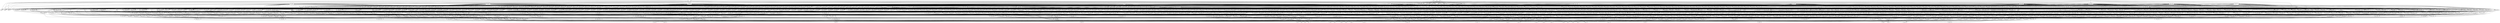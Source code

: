 digraph g {
 pi5 -> new_n73_
 pi6 -> new_n73_
 pi7 -> new_n73_
 pi1 -> new_n74_
 pi3 -> new_n74_
 pi4 -> new_n74_
 pi0 -> new_n75_
 pi2 -> new_n75_
 new_n74_ -> new_n75_
 new_n75_ -> new_n76_
 new_n73_ -> new_n76_
 pi1 -> new_n77_
 pi3 -> new_n77_
 pi4 -> new_n77_
 pi0 -> new_n78_
 pi2 -> new_n78_
 new_n77_ -> new_n78_
 pi0 -> new_n79_
 pi2 -> new_n79_
 new_n73_ -> new_n79_
 new_n77_ -> new_n79_
 pi5 -> new_n80_
 pi7 -> new_n80_
 pi6 -> new_n80_
 pi0 -> new_n81_
 pi2 -> new_n81_
 new_n74_ -> new_n81_
 new_n80_ -> new_n81_
 pi1 -> new_n82_
 pi3 -> new_n82_
 pi4 -> new_n82_
 pi0 -> new_n83_
 pi2 -> new_n83_
 new_n82_ -> new_n83_
 pi1 -> new_n84_
 pi4 -> new_n84_
 pi3 -> new_n84_
 pi0 -> new_n85_
 pi2 -> new_n85_
 new_n84_ -> new_n85_
 pi0 -> new_n86_
 pi2 -> new_n86_
 new_n73_ -> new_n86_
 new_n84_ -> new_n86_
 new_n83_ -> new_n87_
 new_n85_ -> new_n87_
 new_n73_ -> new_n87_
 new_n81_ -> new_n87_
 new_n76_ -> new_n88_
 new_n79_ -> new_n88_
 new_n87_ -> new_n88_
 pi5 -> new_n89_
 pi6 -> new_n89_
 pi7 -> new_n89_
 pi0 -> new_n90_
 pi2 -> new_n90_
 new_n84_ -> new_n90_
 new_n89_ -> new_n90_
 new_n83_ -> new_n91_
 new_n85_ -> new_n91_
 new_n78_ -> new_n91_
 new_n89_ -> new_n91_
 pi0 -> new_n92_
 pi2 -> new_n92_
 new_n74_ -> new_n92_
 new_n89_ -> new_n92_
 pi6 -> new_n93_
 pi5 -> new_n93_
 pi7 -> new_n93_
 new_n85_ -> new_n94_
 new_n93_ -> new_n94_
 new_n85_ -> new_n95_
 new_n83_ -> new_n95_
 new_n93_ -> new_n95_
 new_n92_ -> new_n95_
 pi0 -> new_n96_
 pi2 -> new_n96_
 new_n74_ -> new_n96_
 new_n93_ -> new_n96_
 pi5 -> new_n97_
 pi6 -> new_n97_
 pi7 -> new_n97_
 new_n97_ -> new_n98_
 new_n83_ -> new_n98_
 new_n96_ -> new_n98_
 new_n93_ -> new_n99_
 new_n78_ -> new_n99_
 new_n98_ -> new_n99_
 new_n99_ -> new_n100_
 new_n91_ -> new_n100_
 new_n95_ -> new_n100_
 pi0 -> new_n101_
 pi2 -> new_n101_
 new_n84_ -> new_n101_
 new_n97_ -> new_n101_
 pi0 -> new_n102_
 pi2 -> new_n102_
 new_n74_ -> new_n102_
 new_n97_ -> new_n102_
 new_n78_ -> new_n103_
 new_n85_ -> new_n103_
 new_n75_ -> new_n103_
 new_n97_ -> new_n103_
 pi5 -> new_n104_
 pi6 -> new_n104_
 pi7 -> new_n104_
 new_n83_ -> new_n105_
 new_n85_ -> new_n105_
 new_n78_ -> new_n105_
 new_n104_ -> new_n105_
 pi0 -> new_n106_
 pi2 -> new_n106_
 new_n74_ -> new_n106_
 new_n104_ -> new_n106_
 pi7 -> new_n107_
 pi6 -> new_n107_
 pi5 -> new_n107_
 new_n85_ -> new_n108_
 new_n83_ -> new_n108_
 new_n107_ -> new_n108_
 new_n106_ -> new_n108_
 new_n103_ -> new_n109_
 new_n105_ -> new_n109_
 new_n108_ -> new_n109_
 new_n78_ -> new_n110_
 new_n107_ -> new_n110_
 pi0 -> new_n111_
 pi2 -> new_n111_
 new_n74_ -> new_n111_
 new_n107_ -> new_n111_
 pi6 -> new_n112_
 pi7 -> new_n112_
 pi5 -> new_n112_
 pi0 -> new_n113_
 pi2 -> new_n113_
 new_n82_ -> new_n113_
 new_n112_ -> new_n113_
 new_n111_ -> new_n114_
 new_n113_ -> new_n114_
 pi0 -> new_n115_
 pi2 -> new_n115_
 new_n74_ -> new_n115_
 new_n112_ -> new_n115_
 new_n78_ -> new_n116_
 new_n85_ -> new_n116_
 new_n75_ -> new_n116_
 new_n112_ -> new_n116_
 pi0 -> new_n117_
 pi2 -> new_n117_
 new_n80_ -> new_n117_
 new_n82_ -> new_n117_
 new_n83_ -> new_n118_
 new_n85_ -> new_n118_
 new_n78_ -> new_n118_
 new_n80_ -> new_n118_
 new_n110_ -> new_n119_
 new_n114_ -> new_n119_
 new_n116_ -> new_n119_
 new_n118_ -> new_n119_
 new_n100_ -> po00
 new_n88_ -> po00
 new_n109_ -> po00
 new_n119_ -> po00
 pi3 -> new_n121_
 pi1 -> new_n121_
 pi4 -> new_n121_
 new_n121_ -> new_n122_
 pi0 -> new_n122_
 pi2 -> new_n122_
 new_n73_ -> new_n123_
 new_n121_ -> new_n123_
 pi0 -> new_n123_
 pi2 -> new_n123_
 pi0 -> new_n124_
 new_n121_ -> new_n124_
 pi2 -> new_n124_
 pi2 -> new_n125_
 pi0 -> new_n125_
 new_n121_ -> new_n125_
 pi2 -> new_n126_
 pi0 -> new_n126_
 new_n73_ -> new_n126_
 new_n121_ -> new_n126_
 pi0 -> new_n127_
 pi2 -> new_n127_
 new_n121_ -> new_n127_
 new_n77_ -> new_n128_
 pi0 -> new_n128_
 pi2 -> new_n128_
 pi0 -> new_n129_
 new_n77_ -> new_n129_
 pi2 -> new_n129_
 new_n128_ -> new_n130_
 new_n129_ -> new_n130_
 new_n127_ -> new_n130_
 new_n73_ -> new_n130_
 pi2 -> new_n131_
 pi0 -> new_n131_
 new_n77_ -> new_n131_
 new_n131_ -> new_n132_
 new_n78_ -> new_n132_
 new_n73_ -> new_n132_
 new_n130_ -> po01
 new_n132_ -> po01
 new_n126_ -> po01
 pi3 -> new_n134_
 pi4 -> new_n134_
 pi1 -> new_n134_
 pi0 -> new_n135_
 pi2 -> new_n135_
 new_n134_ -> new_n135_
 pi0 -> new_n136_
 pi2 -> new_n136_
 new_n73_ -> new_n136_
 new_n134_ -> new_n136_
 new_n135_ -> po02
 pi6 -> po02
 pi7 -> po02
 pi5 -> po02
 pi2 -> new_n138_
 pi0 -> new_n138_
 new_n74_ -> new_n138_
 new_n138_ -> po04
 new_n73_ -> po04
 new_n138_ -> new_n140_
 new_n75_ -> new_n140_
 new_n73_ -> new_n140_
 pi2 -> new_n141_
 pi0 -> new_n141_
 new_n84_ -> new_n141_
 pi2 -> new_n142_
 new_n84_ -> new_n142_
 pi0 -> new_n142_
 new_n73_ -> new_n142_
 new_n86_ -> new_n143_
 new_n142_ -> new_n143_
 pi2 -> new_n144_
 new_n89_ -> new_n144_
 pi0 -> new_n144_
 new_n74_ -> new_n144_
 new_n138_ -> new_n145_
 new_n141_ -> new_n145_
 new_n85_ -> new_n145_
 new_n89_ -> new_n145_
 new_n141_ -> new_n146_
 new_n93_ -> new_n146_
 pi2 -> new_n147_
 new_n93_ -> new_n147_
 pi0 -> new_n147_
 new_n74_ -> new_n147_
 new_n97_ -> new_n148_
 new_n141_ -> new_n148_
 new_n147_ -> new_n148_
 new_n96_ -> new_n148_
 new_n94_ -> new_n149_
 new_n146_ -> new_n149_
 new_n92_ -> new_n149_
 new_n148_ -> new_n149_
 pi2 -> new_n150_
 new_n97_ -> new_n150_
 pi0 -> new_n150_
 new_n74_ -> new_n150_
 new_n101_ -> new_n151_
 new_n102_ -> new_n151_
 new_n150_ -> new_n151_
 pi2 -> new_n152_
 new_n104_ -> new_n152_
 pi0 -> new_n152_
 new_n74_ -> new_n152_
 new_n138_ -> new_n153_
 new_n141_ -> new_n153_
 new_n85_ -> new_n153_
 new_n104_ -> new_n153_
 new_n141_ -> new_n154_
 new_n85_ -> new_n154_
 new_n107_ -> new_n154_
 new_n106_ -> new_n155_
 new_n153_ -> new_n155_
 new_n154_ -> new_n155_
 new_n151_ -> new_n155_
 new_n141_ -> new_n156_
 new_n112_ -> new_n156_
 new_n75_ -> new_n157_
 new_n138_ -> new_n157_
 new_n107_ -> new_n157_
 new_n156_ -> new_n157_
 pi2 -> new_n158_
 new_n112_ -> new_n158_
 pi0 -> new_n158_
 new_n74_ -> new_n158_
 new_n85_ -> new_n159_
 new_n138_ -> new_n159_
 new_n75_ -> new_n159_
 new_n112_ -> new_n159_
 pi2 -> new_n160_
 new_n80_ -> new_n160_
 pi0 -> new_n160_
 new_n74_ -> new_n160_
 new_n138_ -> new_n161_
 new_n141_ -> new_n161_
 new_n85_ -> new_n161_
 new_n80_ -> new_n161_
 new_n157_ -> new_n162_
 new_n159_ -> new_n162_
 new_n161_ -> new_n162_
 new_n162_ -> new_n163_
 new_n149_ -> new_n163_
 new_n155_ -> new_n163_
 new_n145_ -> new_n163_
 new_n81_ -> po03
 new_n140_ -> po03
 new_n143_ -> po03
 new_n163_ -> po03
 pi1 -> new_n165_
 pi3 -> new_n165_
 pi4 -> new_n165_
 new_n165_ -> new_n166_
 pi0 -> new_n166_
 pi2 -> new_n166_
 pi0 -> new_n167_
 new_n165_ -> new_n167_
 pi2 -> new_n167_
 pi2 -> new_n168_
 pi0 -> new_n168_
 new_n165_ -> new_n168_
 pi2 -> new_n169_
 pi0 -> new_n169_
 new_n89_ -> new_n169_
 new_n165_ -> new_n169_
 pi0 -> new_n170_
 pi2 -> new_n170_
 new_n165_ -> new_n170_
 new_n82_ -> new_n171_
 pi0 -> new_n171_
 pi2 -> new_n171_
 pi0 -> new_n172_
 new_n82_ -> new_n172_
 pi2 -> new_n172_
 new_n171_ -> new_n173_
 new_n172_ -> new_n173_
 new_n170_ -> new_n173_
 new_n89_ -> new_n173_
 pi2 -> new_n174_
 pi0 -> new_n174_
 new_n82_ -> new_n174_
 pi4 -> new_n175_
 pi3 -> new_n175_
 pi1 -> new_n175_
 new_n175_ -> new_n176_
 pi0 -> new_n176_
 pi2 -> new_n176_
 new_n174_ -> new_n177_
 new_n176_ -> new_n177_
 new_n83_ -> new_n177_
 new_n89_ -> new_n177_
 new_n173_ -> new_n178_
 new_n177_ -> new_n178_
 new_n169_ -> new_n178_
 pi0 -> new_n179_
 new_n175_ -> new_n179_
 pi2 -> new_n179_
 pi2 -> new_n180_
 pi0 -> new_n180_
 new_n175_ -> new_n180_
 pi0 -> new_n181_
 pi2 -> new_n181_
 new_n175_ -> new_n181_
 pi2 -> new_n182_
 pi0 -> new_n182_
 new_n89_ -> new_n182_
 new_n175_ -> new_n182_
 new_n84_ -> new_n183_
 pi0 -> new_n183_
 pi2 -> new_n183_
 pi0 -> new_n184_
 new_n84_ -> new_n184_
 pi2 -> new_n184_
 pi2 -> new_n185_
 pi0 -> new_n185_
 new_n84_ -> new_n185_
 new_n89_ -> new_n185_
 new_n134_ -> new_n186_
 pi0 -> new_n186_
 pi2 -> new_n186_
 new_n186_ -> po57
 new_n89_ -> po57
 pi0 -> new_n188_
 new_n134_ -> new_n188_
 pi2 -> new_n188_
 new_n186_ -> new_n189_
 new_n188_ -> new_n189_
 new_n85_ -> new_n189_
 new_n89_ -> new_n189_
 new_n189_ -> new_n190_
 new_n182_ -> new_n190_
 new_n185_ -> new_n190_
 pi2 -> new_n191_
 pi0 -> new_n191_
 new_n134_ -> new_n191_
 new_n74_ -> new_n192_
 pi0 -> new_n192_
 pi2 -> new_n192_
 new_n192_ -> po35
 new_n89_ -> po35
 new_n191_ -> new_n194_
 new_n192_ -> new_n194_
 new_n135_ -> new_n194_
 new_n89_ -> new_n194_
 pi0 -> new_n195_
 new_n74_ -> new_n195_
 pi2 -> new_n195_
 pi2 -> new_n196_
 pi0 -> new_n196_
 new_n74_ -> new_n196_
 new_n89_ -> new_n196_
 pi2 -> new_n197_
 pi0 -> new_n197_
 new_n93_ -> new_n197_
 new_n165_ -> new_n197_
 new_n190_ -> new_n198_
 new_n194_ -> new_n198_
 new_n196_ -> new_n198_
 new_n197_ -> new_n198_
 new_n93_ -> new_n199_
 new_n82_ -> new_n199_
 pi2 -> new_n199_
 pi0 -> new_n199_
 new_n93_ -> new_n200_
 new_n170_ -> new_n200_
 new_n199_ -> new_n200_
 new_n176_ -> po22
 new_n93_ -> po22
 new_n174_ -> new_n202_
 new_n176_ -> new_n202_
 new_n83_ -> new_n202_
 new_n93_ -> new_n202_
 new_n180_ -> new_n203_
 new_n93_ -> new_n203_
 pi0 -> new_n204_
 pi2 -> new_n204_
 new_n93_ -> new_n204_
 new_n175_ -> new_n204_
 pi2 -> new_n205_
 pi0 -> new_n205_
 new_n93_ -> new_n205_
 new_n175_ -> new_n205_
 new_n200_ -> new_n206_
 new_n202_ -> new_n206_
 new_n205_ -> new_n206_
 new_n183_ -> new_n207_
 new_n93_ -> new_n207_
 new_n184_ -> new_n208_
 new_n93_ -> new_n208_
 pi2 -> new_n209_
 pi0 -> new_n209_
 new_n84_ -> new_n209_
 new_n93_ -> new_n209_
 new_n186_ -> po12
 new_n93_ -> po12
 new_n186_ -> new_n211_
 new_n188_ -> new_n211_
 new_n85_ -> new_n211_
 new_n93_ -> new_n211_
 new_n191_ -> new_n212_
 new_n192_ -> new_n212_
 new_n135_ -> new_n212_
 new_n93_ -> new_n212_
 new_n211_ -> new_n213_
 new_n212_ -> new_n213_
 new_n209_ -> new_n213_
 pi2 -> new_n214_
 pi0 -> new_n214_
 new_n74_ -> new_n214_
 new_n93_ -> new_n214_
 pi2 -> new_n215_
 pi0 -> new_n215_
 new_n97_ -> new_n215_
 new_n165_ -> new_n215_
 new_n171_ -> new_n216_
 new_n172_ -> new_n216_
 new_n170_ -> new_n216_
 new_n97_ -> new_n216_
 new_n216_ -> new_n217_
 new_n215_ -> new_n217_
 new_n206_ -> new_n218_
 new_n213_ -> new_n218_
 new_n217_ -> new_n218_
 new_n214_ -> new_n218_
 new_n174_ -> new_n219_
 new_n176_ -> new_n219_
 new_n83_ -> new_n219_
 new_n97_ -> new_n219_
 pi2 -> new_n220_
 pi0 -> new_n220_
 new_n97_ -> new_n220_
 new_n175_ -> new_n220_
 new_n183_ -> po18
 new_n97_ -> po18
 pi2 -> new_n222_
 pi0 -> new_n222_
 new_n84_ -> new_n222_
 new_n97_ -> new_n222_
 new_n219_ -> new_n223_
 new_n220_ -> new_n223_
 new_n222_ -> new_n223_
 new_n121_ -> new_n224_
 new_n97_ -> new_n224_
 pi2 -> new_n224_
 pi0 -> new_n224_
 new_n101_ -> new_n225_
 new_n224_ -> new_n225_
 new_n127_ -> new_n226_
 new_n128_ -> new_n226_
 new_n125_ -> new_n226_
 new_n97_ -> new_n226_
 pi2 -> new_n227_
 pi0 -> new_n227_
 new_n77_ -> new_n227_
 new_n97_ -> new_n227_
 new_n225_ -> new_n228_
 new_n226_ -> new_n228_
 new_n227_ -> new_n228_
 new_n186_ -> po09
 new_n97_ -> po09
 pi2 -> new_n230_
 pi0 -> new_n230_
 new_n97_ -> new_n230_
 new_n134_ -> new_n230_
 new_n192_ -> new_n231_
 new_n195_ -> new_n231_
 new_n135_ -> new_n231_
 new_n97_ -> new_n231_
 new_n104_ -> new_n232_
 new_n166_ -> new_n232_
 new_n102_ -> new_n232_
 new_n150_ -> new_n232_
 new_n231_ -> new_n233_
 new_n232_ -> new_n233_
 new_n230_ -> new_n233_
 new_n223_ -> new_n234_
 new_n228_ -> new_n234_
 new_n233_ -> new_n234_
 new_n198_ -> new_n235_
 new_n218_ -> new_n235_
 new_n234_ -> new_n235_
 new_n178_ -> new_n235_
 pi0 -> new_n236_
 pi2 -> new_n236_
 new_n104_ -> new_n236_
 new_n165_ -> new_n236_
 pi2 -> new_n237_
 pi0 -> new_n237_
 new_n104_ -> new_n237_
 new_n165_ -> new_n237_
 new_n171_ -> new_n238_
 new_n104_ -> new_n238_
 pi2 -> new_n239_
 pi0 -> new_n239_
 new_n82_ -> new_n239_
 new_n104_ -> new_n239_
 new_n176_ -> po16
 new_n104_ -> po16
 new_n176_ -> new_n241_
 new_n179_ -> new_n241_
 new_n83_ -> new_n241_
 new_n104_ -> new_n241_
 new_n241_ -> new_n242_
 new_n237_ -> new_n242_
 new_n239_ -> new_n242_
 new_n183_ -> new_n243_
 new_n104_ -> new_n243_
 new_n181_ -> new_n244_
 new_n183_ -> new_n244_
 new_n180_ -> new_n244_
 new_n104_ -> new_n244_
 new_n141_ -> po21
 new_n85_ -> po21
 new_n104_ -> po21
 pi2 -> new_n246_
 pi0 -> new_n246_
 new_n84_ -> new_n246_
 new_n104_ -> new_n246_
 pi2 -> new_n247_
 pi0 -> new_n247_
 new_n104_ -> new_n247_
 new_n121_ -> new_n247_
 new_n244_ -> new_n248_
 new_n246_ -> new_n248_
 new_n247_ -> new_n248_
 new_n129_ -> new_n249_
 new_n128_ -> new_n249_
 new_n104_ -> new_n249_
 new_n128_ -> new_n250_
 new_n129_ -> new_n250_
 new_n127_ -> new_n250_
 new_n104_ -> new_n250_
 new_n131_ -> new_n251_
 new_n186_ -> new_n251_
 new_n78_ -> new_n251_
 new_n104_ -> new_n251_
 pi2 -> new_n252_
 pi0 -> new_n252_
 new_n104_ -> new_n252_
 new_n134_ -> new_n252_
 new_n250_ -> new_n253_
 new_n251_ -> new_n253_
 new_n252_ -> new_n253_
 new_n242_ -> new_n254_
 new_n248_ -> new_n254_
 new_n253_ -> new_n254_
 pi2 -> new_n255_
 pi0 -> new_n255_
 new_n74_ -> new_n255_
 new_n104_ -> new_n255_
 new_n166_ -> new_n256_
 new_n167_ -> new_n256_
 new_n107_ -> new_n256_
 new_n106_ -> new_n256_
 pi0 -> new_n257_
 pi2 -> new_n257_
 new_n107_ -> new_n257_
 new_n165_ -> new_n257_
 new_n170_ -> new_n258_
 new_n171_ -> new_n258_
 new_n168_ -> new_n258_
 new_n107_ -> new_n258_
 new_n256_ -> new_n259_
 new_n258_ -> new_n259_
 new_n255_ -> new_n259_
 pi2 -> new_n260_
 pi0 -> new_n260_
 new_n82_ -> new_n260_
 new_n107_ -> new_n260_
 new_n176_ -> po26
 new_n107_ -> po26
 pi2 -> new_n262_
 pi0 -> new_n262_
 new_n107_ -> new_n262_
 new_n175_ -> new_n262_
 new_n84_ -> new_n263_
 new_n107_ -> new_n263_
 pi0 -> new_n263_
 pi2 -> new_n263_
 pi0 -> new_n264_
 new_n107_ -> new_n264_
 new_n84_ -> new_n264_
 pi2 -> new_n264_
 new_n183_ -> new_n265_
 new_n184_ -> new_n265_
 new_n181_ -> new_n265_
 new_n107_ -> new_n265_
 new_n265_ -> new_n266_
 new_n260_ -> new_n266_
 new_n262_ -> new_n266_
 new_n122_ -> new_n267_
 new_n141_ -> new_n267_
 new_n85_ -> new_n267_
 new_n107_ -> new_n267_
 pi0 -> new_n268_
 pi2 -> new_n268_
 new_n107_ -> new_n268_
 new_n121_ -> new_n268_
 pi2 -> new_n269_
 pi0 -> new_n269_
 new_n107_ -> new_n269_
 new_n121_ -> new_n269_
 pi2 -> new_n270_
 pi0 -> new_n270_
 new_n77_ -> new_n270_
 new_n107_ -> new_n270_
 new_n267_ -> new_n271_
 new_n269_ -> new_n271_
 new_n270_ -> new_n271_
 new_n259_ -> new_n272_
 new_n266_ -> new_n272_
 new_n271_ -> new_n272_
 new_n107_ -> new_n273_
 new_n134_ -> new_n273_
 pi0 -> new_n273_
 pi2 -> new_n273_
 new_n188_ -> new_n274_
 new_n107_ -> new_n274_
 new_n186_ -> new_n275_
 new_n188_ -> new_n275_
 new_n78_ -> new_n275_
 new_n107_ -> new_n275_
 new_n192_ -> new_n276_
 new_n107_ -> new_n276_
 new_n191_ -> new_n277_
 new_n192_ -> new_n277_
 new_n135_ -> new_n277_
 new_n107_ -> new_n277_
 new_n195_ -> po15
 new_n107_ -> po15
 pi2 -> new_n279_
 pi0 -> new_n279_
 new_n74_ -> new_n279_
 new_n107_ -> new_n279_
 new_n275_ -> new_n280_
 new_n277_ -> new_n280_
 new_n279_ -> new_n280_
 new_n112_ -> new_n281_
 new_n165_ -> new_n281_
 pi0 -> new_n281_
 pi2 -> new_n281_
 pi2 -> new_n282_
 pi0 -> new_n282_
 new_n112_ -> new_n282_
 new_n165_ -> new_n282_
 pi0 -> new_n283_
 pi2 -> new_n283_
 new_n112_ -> new_n283_
 new_n165_ -> new_n283_
 new_n112_ -> new_n284_
 new_n82_ -> new_n284_
 pi2 -> new_n284_
 pi0 -> new_n284_
 new_n283_ -> new_n285_
 new_n284_ -> new_n285_
 new_n112_ -> po19
 new_n175_ -> po19
 pi0 -> po19
 pi2 -> po19
 new_n174_ -> new_n287_
 new_n176_ -> new_n287_
 new_n83_ -> new_n287_
 new_n112_ -> new_n287_
 new_n285_ -> new_n288_
 new_n287_ -> new_n288_
 new_n282_ -> new_n288_
 pi2 -> new_n289_
 pi0 -> new_n289_
 new_n112_ -> new_n289_
 new_n175_ -> new_n289_
 new_n84_ -> new_n290_
 new_n112_ -> new_n290_
 pi0 -> new_n290_
 pi2 -> new_n290_
 pi0 -> new_n291_
 new_n112_ -> new_n291_
 new_n84_ -> new_n291_
 pi2 -> new_n291_
 new_n184_ -> new_n292_
 new_n141_ -> new_n292_
 new_n112_ -> new_n292_
 pi2 -> new_n293_
 pi0 -> new_n293_
 new_n84_ -> new_n293_
 new_n112_ -> new_n293_
 new_n122_ -> new_n294_
 new_n112_ -> new_n294_
 new_n124_ -> new_n295_
 new_n122_ -> new_n295_
 new_n112_ -> new_n295_
 new_n122_ -> new_n296_
 new_n124_ -> new_n296_
 new_n85_ -> new_n296_
 new_n112_ -> new_n296_
 new_n296_ -> new_n297_
 new_n293_ -> new_n297_
 new_n280_ -> new_n298_
 new_n288_ -> new_n298_
 new_n297_ -> new_n298_
 new_n289_ -> new_n298_
 new_n254_ -> new_n299_
 new_n272_ -> new_n299_
 new_n298_ -> new_n299_
 new_n127_ -> new_n300_
 new_n128_ -> new_n300_
 new_n125_ -> new_n300_
 new_n112_ -> new_n300_
 pi2 -> new_n301_
 pi0 -> new_n301_
 new_n77_ -> new_n301_
 new_n112_ -> new_n301_
 new_n112_ -> po56
 new_n134_ -> po56
 pi0 -> po56
 pi2 -> po56
 pi2 -> new_n303_
 pi0 -> new_n303_
 new_n112_ -> new_n303_
 new_n134_ -> new_n303_
 new_n300_ -> new_n304_
 new_n301_ -> new_n304_
 new_n303_ -> new_n304_
 new_n195_ -> po08
 new_n112_ -> po08
 new_n192_ -> new_n306_
 new_n195_ -> new_n306_
 new_n135_ -> new_n306_
 new_n112_ -> new_n306_
 new_n80_ -> new_n307_
 new_n165_ -> new_n307_
 pi0 -> new_n307_
 pi2 -> new_n307_
 new_n115_ -> new_n308_
 new_n158_ -> new_n308_
 new_n307_ -> new_n308_
 pi2 -> new_n309_
 pi0 -> new_n309_
 new_n80_ -> new_n309_
 new_n165_ -> new_n309_
 new_n115_ -> new_n310_
 new_n158_ -> new_n310_
 new_n307_ -> new_n310_
 new_n309_ -> new_n310_
 pi2 -> new_n311_
 pi0 -> new_n311_
 new_n80_ -> new_n311_
 new_n82_ -> new_n311_
 pi0 -> new_n312_
 pi2 -> new_n312_
 new_n80_ -> new_n312_
 new_n175_ -> new_n312_
 pi0 -> new_n313_
 pi2 -> new_n313_
 new_n80_ -> new_n313_
 new_n175_ -> new_n313_
 new_n84_ -> new_n314_
 new_n80_ -> new_n314_
 pi2 -> new_n314_
 pi0 -> new_n314_
 new_n313_ -> new_n315_
 new_n314_ -> new_n315_
 new_n117_ -> new_n316_
 new_n313_ -> new_n316_
 new_n312_ -> new_n316_
 new_n314_ -> new_n316_
 new_n306_ -> new_n317_
 new_n310_ -> new_n317_
 new_n316_ -> new_n317_
 new_n311_ -> new_n317_
 new_n122_ -> new_n318_
 new_n141_ -> new_n318_
 new_n85_ -> new_n318_
 new_n80_ -> new_n318_
 pi2 -> new_n319_
 pi0 -> new_n319_
 new_n80_ -> new_n319_
 new_n121_ -> new_n319_
 pi2 -> new_n320_
 pi0 -> new_n320_
 new_n77_ -> new_n320_
 new_n80_ -> new_n320_
 new_n318_ -> new_n321_
 new_n319_ -> new_n321_
 new_n320_ -> new_n321_
 new_n186_ -> new_n322_
 new_n188_ -> new_n322_
 new_n78_ -> new_n322_
 new_n80_ -> new_n322_
 new_n192_ -> po53
 new_n80_ -> po53
 new_n191_ -> new_n324_
 new_n192_ -> new_n324_
 new_n135_ -> new_n324_
 new_n80_ -> new_n324_
 pi2 -> new_n325_
 pi0 -> new_n325_
 new_n74_ -> new_n325_
 new_n80_ -> new_n325_
 new_n322_ -> new_n326_
 new_n324_ -> new_n326_
 new_n325_ -> new_n326_
 pi2 -> new_n327_
 pi0 -> new_n327_
 new_n73_ -> new_n327_
 new_n165_ -> new_n327_
 new_n171_ -> new_n328_
 new_n172_ -> new_n328_
 new_n170_ -> new_n328_
 new_n73_ -> new_n328_
 new_n176_ -> new_n329_
 new_n73_ -> new_n329_
 new_n174_ -> new_n330_
 new_n176_ -> new_n330_
 new_n83_ -> new_n330_
 new_n73_ -> new_n330_
 new_n328_ -> new_n331_
 new_n330_ -> new_n331_
 new_n327_ -> new_n331_
 new_n179_ -> new_n332_
 new_n73_ -> new_n332_
 new_n180_ -> new_n333_
 new_n73_ -> new_n333_
 new_n181_ -> new_n334_
 new_n180_ -> new_n334_
 new_n73_ -> new_n334_
 pi2 -> new_n335_
 pi0 -> new_n335_
 new_n73_ -> new_n335_
 new_n175_ -> new_n335_
 new_n183_ -> new_n336_
 new_n73_ -> new_n336_
 new_n184_ -> new_n337_
 new_n73_ -> new_n337_
 pi2 -> new_n338_
 pi0 -> new_n338_
 new_n73_ -> new_n338_
 new_n84_ -> new_n338_
 new_n121_ -> new_n339_
 new_n73_ -> new_n339_
 pi2 -> new_n339_
 pi0 -> new_n339_
 new_n86_ -> new_n340_
 new_n339_ -> new_n340_
 new_n86_ -> new_n341_
 new_n335_ -> new_n341_
 new_n338_ -> new_n341_
 new_n339_ -> new_n341_
 new_n127_ -> new_n342_
 new_n128_ -> new_n342_
 new_n125_ -> new_n342_
 new_n73_ -> new_n342_
 pi2 -> new_n343_
 pi0 -> new_n343_
 new_n73_ -> new_n343_
 new_n77_ -> new_n343_
 pi2 -> new_n344_
 pi0 -> new_n344_
 new_n73_ -> new_n344_
 new_n134_ -> new_n344_
 new_n343_ -> new_n345_
 new_n344_ -> new_n345_
 new_n192_ -> new_n346_
 new_n73_ -> new_n346_
 new_n195_ -> po31
 new_n73_ -> po31
 po04 -> new_n348_
 new_n346_ -> new_n348_
 po31 -> new_n348_
 new_n73_ -> new_n349_
 new_n74_ -> new_n349_
 pi0 -> new_n349_
 pi2 -> new_n349_
 new_n341_ -> new_n350_
 new_n342_ -> new_n350_
 new_n345_ -> new_n350_
 new_n349_ -> new_n350_
 new_n321_ -> new_n351_
 new_n326_ -> new_n351_
 new_n331_ -> new_n351_
 new_n350_ -> new_n351_
 new_n351_ -> new_n352_
 new_n304_ -> new_n352_
 new_n317_ -> new_n352_
 new_n235_ -> po05
 new_n299_ -> po05
 new_n352_ -> po05
 pi2 -> new_n354_
 pi0 -> new_n354_
 new_n73_ -> new_n354_
 new_n74_ -> new_n354_
 new_n180_ -> new_n355_
 new_n183_ -> new_n355_
 new_n179_ -> new_n355_
 new_n89_ -> new_n355_
 pi2 -> new_n356_
 new_n84_ -> new_n356_
 new_n89_ -> new_n356_
 pi0 -> new_n356_
 pi2 -> new_n357_
 pi0 -> new_n357_
 new_n89_ -> new_n357_
 new_n121_ -> new_n357_
 new_n89_ -> new_n358_
 new_n184_ -> new_n358_
 new_n357_ -> new_n358_
 new_n356_ -> new_n358_
 new_n355_ -> new_n359_
 new_n358_ -> new_n359_
 new_n128_ -> new_n360_
 new_n129_ -> new_n360_
 new_n127_ -> new_n360_
 new_n89_ -> new_n360_
 new_n131_ -> new_n361_
 new_n186_ -> new_n361_
 new_n78_ -> new_n361_
 new_n89_ -> new_n361_
 pi2 -> new_n362_
 pi0 -> new_n362_
 new_n89_ -> new_n362_
 new_n134_ -> new_n362_
 new_n360_ -> new_n363_
 new_n361_ -> new_n363_
 new_n362_ -> new_n363_
 new_n178_ -> new_n364_
 new_n359_ -> new_n364_
 new_n363_ -> new_n364_
 pi2 -> new_n365_
 pi0 -> new_n365_
 new_n74_ -> new_n365_
 new_n89_ -> new_n365_
 new_n167_ -> new_n366_
 new_n166_ -> new_n366_
 new_n93_ -> new_n366_
 new_n170_ -> new_n367_
 new_n171_ -> new_n367_
 new_n168_ -> new_n367_
 new_n93_ -> new_n367_
 new_n92_ -> new_n368_
 new_n367_ -> new_n368_
 new_n366_ -> new_n368_
 new_n365_ -> new_n368_
 pi2 -> new_n369_
 pi0 -> new_n369_
 new_n82_ -> new_n369_
 new_n93_ -> new_n369_
 pi2 -> new_n370_
 pi0 -> new_n370_
 new_n93_ -> new_n370_
 new_n175_ -> new_n370_
 new_n209_ -> new_n371_
 new_n369_ -> new_n371_
 new_n370_ -> new_n371_
 new_n124_ -> new_n372_
 new_n122_ -> new_n372_
 new_n93_ -> new_n372_
 pi2 -> new_n373_
 new_n121_ -> new_n373_
 pi0 -> new_n373_
 new_n93_ -> new_n373_
 pi0 -> new_n374_
 pi2 -> new_n374_
 new_n93_ -> new_n374_
 new_n121_ -> new_n374_
 new_n77_ -> new_n375_
 new_n93_ -> new_n375_
 pi0 -> new_n375_
 pi2 -> new_n375_
 pi2 -> new_n376_
 pi0 -> new_n376_
 new_n77_ -> new_n376_
 new_n93_ -> new_n376_
 new_n373_ -> new_n377_
 new_n374_ -> new_n377_
 new_n375_ -> new_n377_
 new_n376_ -> new_n377_
 new_n94_ -> new_n378_
 new_n372_ -> new_n378_
 new_n377_ -> new_n378_
 new_n368_ -> new_n379_
 new_n378_ -> new_n379_
 new_n371_ -> new_n379_
 pi2 -> new_n380_
 pi0 -> new_n380_
 new_n93_ -> new_n380_
 new_n134_ -> new_n380_
 new_n192_ -> new_n381_
 new_n195_ -> new_n381_
 new_n135_ -> new_n381_
 new_n93_ -> new_n381_
 new_n97_ -> new_n382_
 new_n166_ -> new_n382_
 new_n96_ -> new_n382_
 new_n147_ -> new_n382_
 new_n381_ -> new_n383_
 new_n382_ -> new_n383_
 new_n381_ -> new_n384_
 new_n382_ -> new_n384_
 new_n380_ -> new_n384_
 pi2 -> new_n385_
 pi0 -> new_n385_
 new_n97_ -> new_n385_
 new_n165_ -> new_n385_
 pi2 -> new_n386_
 pi0 -> new_n386_
 new_n82_ -> new_n386_
 new_n97_ -> new_n386_
 new_n176_ -> new_n387_
 new_n179_ -> new_n387_
 new_n83_ -> new_n387_
 new_n97_ -> new_n387_
 new_n387_ -> new_n388_
 new_n385_ -> new_n388_
 new_n386_ -> new_n388_
 new_n183_ -> new_n389_
 new_n184_ -> new_n389_
 new_n180_ -> new_n389_
 new_n97_ -> new_n389_
 new_n122_ -> new_n390_
 new_n141_ -> new_n390_
 new_n85_ -> new_n390_
 new_n97_ -> new_n390_
 pi2 -> new_n391_
 pi0 -> new_n391_
 new_n97_ -> new_n391_
 new_n121_ -> new_n391_
 new_n388_ -> new_n392_
 new_n389_ -> new_n392_
 new_n390_ -> new_n392_
 new_n391_ -> new_n392_
 new_n364_ -> new_n393_
 new_n379_ -> new_n393_
 new_n392_ -> new_n393_
 new_n384_ -> new_n393_
 pi2 -> new_n394_
 pi0 -> new_n394_
 new_n77_ -> new_n394_
 new_n97_ -> new_n394_
 new_n186_ -> new_n395_
 new_n188_ -> new_n395_
 new_n78_ -> new_n395_
 new_n97_ -> new_n395_
 new_n191_ -> new_n396_
 new_n192_ -> new_n396_
 new_n135_ -> new_n396_
 new_n97_ -> new_n396_
 new_n395_ -> new_n397_
 new_n396_ -> new_n397_
 new_n394_ -> new_n397_
 pi2 -> new_n398_
 pi0 -> new_n398_
 new_n74_ -> new_n398_
 new_n97_ -> new_n398_
 pi2 -> new_n399_
 pi0 -> new_n399_
 new_n104_ -> new_n399_
 new_n165_ -> new_n399_
 new_n104_ -> new_n400_
 new_n82_ -> new_n400_
 pi2 -> new_n400_
 pi0 -> new_n400_
 new_n236_ -> new_n401_
 new_n400_ -> new_n401_
 new_n236_ -> new_n402_
 new_n398_ -> new_n402_
 new_n399_ -> new_n402_
 new_n400_ -> new_n402_
 new_n174_ -> new_n403_
 new_n176_ -> new_n403_
 new_n83_ -> new_n403_
 new_n104_ -> new_n403_
 new_n180_ -> new_n404_
 new_n184_ -> new_n404_
 new_n179_ -> new_n404_
 new_n104_ -> new_n404_
 new_n122_ -> new_n405_
 new_n141_ -> new_n405_
 new_n85_ -> new_n405_
 new_n104_ -> new_n405_
 new_n402_ -> new_n406_
 new_n403_ -> new_n406_
 new_n404_ -> new_n406_
 new_n405_ -> new_n406_
 pi2 -> new_n407_
 pi0 -> new_n407_
 new_n104_ -> new_n407_
 new_n121_ -> new_n407_
 pi2 -> new_n408_
 pi0 -> new_n408_
 new_n77_ -> new_n408_
 new_n104_ -> new_n408_
 new_n186_ -> new_n409_
 new_n188_ -> new_n409_
 new_n78_ -> new_n409_
 new_n104_ -> new_n409_
 new_n409_ -> new_n410_
 new_n407_ -> new_n410_
 new_n408_ -> new_n410_
 new_n191_ -> new_n411_
 new_n195_ -> new_n411_
 new_n135_ -> new_n411_
 new_n104_ -> new_n411_
 new_n107_ -> new_n412_
 new_n166_ -> new_n412_
 new_n106_ -> new_n412_
 new_n152_ -> new_n412_
 pi2 -> new_n413_
 pi0 -> new_n413_
 new_n107_ -> new_n413_
 new_n165_ -> new_n413_
 new_n412_ -> new_n414_
 new_n413_ -> new_n414_
 pi2 -> new_n415_
 pi0 -> new_n415_
 new_n82_ -> new_n415_
 new_n107_ -> new_n415_
 new_n176_ -> new_n416_
 new_n179_ -> new_n416_
 new_n83_ -> new_n416_
 new_n107_ -> new_n416_
 new_n183_ -> new_n417_
 new_n184_ -> new_n417_
 new_n180_ -> new_n417_
 new_n107_ -> new_n417_
 new_n416_ -> new_n418_
 new_n417_ -> new_n418_
 new_n415_ -> new_n418_
 new_n410_ -> new_n419_
 new_n414_ -> new_n419_
 new_n418_ -> new_n419_
 new_n411_ -> new_n419_
 new_n271_ -> new_n420_
 new_n280_ -> new_n420_
 new_n288_ -> new_n420_
 new_n419_ -> new_n421_
 new_n420_ -> new_n421_
 new_n397_ -> new_n421_
 new_n406_ -> new_n421_
 new_n180_ -> new_n422_
 new_n183_ -> new_n422_
 new_n179_ -> new_n422_
 new_n112_ -> new_n422_
 pi2 -> new_n423_
 pi0 -> new_n423_
 new_n84_ -> new_n423_
 new_n112_ -> new_n423_
 pi2 -> new_n424_
 pi0 -> new_n424_
 new_n112_ -> new_n424_
 new_n121_ -> new_n424_
 new_n422_ -> new_n425_
 new_n423_ -> new_n425_
 new_n424_ -> new_n425_
 new_n128_ -> new_n426_
 new_n129_ -> new_n426_
 new_n127_ -> new_n426_
 new_n112_ -> new_n426_
 new_n131_ -> new_n427_
 new_n186_ -> new_n427_
 new_n78_ -> new_n427_
 new_n112_ -> new_n427_
 pi2 -> new_n428_
 pi0 -> new_n428_
 new_n112_ -> new_n428_
 new_n134_ -> new_n428_
 new_n426_ -> new_n429_
 new_n427_ -> new_n429_
 new_n428_ -> new_n429_
 new_n195_ -> new_n430_
 new_n138_ -> new_n430_
 new_n112_ -> new_n430_
 pi2 -> new_n431_
 pi0 -> new_n431_
 new_n74_ -> new_n431_
 new_n112_ -> new_n431_
 new_n167_ -> new_n432_
 new_n166_ -> new_n432_
 new_n80_ -> new_n432_
 new_n166_ -> new_n433_
 new_n167_ -> new_n433_
 new_n80_ -> new_n433_
 new_n115_ -> new_n433_
 new_n170_ -> new_n434_
 new_n171_ -> new_n434_
 new_n168_ -> new_n434_
 new_n80_ -> new_n434_
 new_n429_ -> new_n435_
 new_n433_ -> new_n435_
 new_n434_ -> new_n435_
 new_n431_ -> new_n435_
 pi2 -> new_n436_
 pi0 -> new_n436_
 new_n80_ -> new_n436_
 new_n82_ -> new_n436_
 new_n80_ -> new_n437_
 new_n175_ -> new_n437_
 pi0 -> new_n437_
 pi2 -> new_n437_
 new_n437_ -> new_n438_
 new_n312_ -> new_n438_
 pi2 -> new_n439_
 pi0 -> new_n439_
 new_n80_ -> new_n439_
 new_n84_ -> new_n439_
 new_n438_ -> new_n440_
 new_n436_ -> new_n440_
 new_n439_ -> new_n440_
 new_n122_ -> new_n441_
 new_n124_ -> new_n441_
 new_n85_ -> new_n441_
 new_n80_ -> new_n441_
 new_n127_ -> new_n442_
 new_n128_ -> new_n442_
 new_n125_ -> new_n442_
 new_n80_ -> new_n442_
 pi2 -> new_n443_
 pi0 -> new_n443_
 new_n77_ -> new_n443_
 new_n80_ -> new_n443_
 new_n441_ -> new_n444_
 new_n442_ -> new_n444_
 new_n443_ -> new_n444_
 pi2 -> new_n445_
 pi0 -> new_n445_
 new_n80_ -> new_n445_
 new_n134_ -> new_n445_
 new_n192_ -> new_n446_
 new_n195_ -> new_n446_
 new_n135_ -> new_n446_
 new_n80_ -> new_n446_
 new_n73_ -> new_n447_
 new_n166_ -> new_n447_
 new_n81_ -> new_n447_
 new_n160_ -> new_n447_
 new_n446_ -> new_n448_
 new_n447_ -> new_n448_
 new_n445_ -> new_n448_
 new_n440_ -> new_n449_
 new_n444_ -> new_n449_
 new_n448_ -> new_n449_
 pi2 -> new_n450_
 pi0 -> new_n450_
 new_n73_ -> new_n450_
 new_n165_ -> new_n450_
 pi2 -> new_n451_
 pi0 -> new_n451_
 new_n73_ -> new_n451_
 new_n82_ -> new_n451_
 new_n176_ -> new_n452_
 new_n179_ -> new_n452_
 new_n83_ -> new_n452_
 new_n73_ -> new_n452_
 new_n452_ -> new_n453_
 new_n450_ -> new_n453_
 new_n451_ -> new_n453_
 new_n86_ -> new_n454_
 new_n123_ -> new_n454_
 new_n142_ -> new_n454_
 pi2 -> new_n455_
 pi0 -> new_n455_
 new_n73_ -> new_n455_
 new_n121_ -> new_n455_
 new_n86_ -> new_n456_
 new_n123_ -> new_n456_
 new_n142_ -> new_n456_
 new_n455_ -> new_n456_
 new_n333_ -> new_n457_
 new_n336_ -> new_n457_
 new_n337_ -> new_n457_
 new_n456_ -> new_n457_
 pi2 -> new_n458_
 pi0 -> new_n458_
 new_n73_ -> new_n458_
 new_n77_ -> new_n458_
 new_n134_ -> new_n459_
 new_n73_ -> new_n459_
 pi2 -> new_n459_
 pi0 -> new_n459_
 new_n79_ -> new_n460_
 new_n459_ -> new_n460_
 new_n191_ -> new_n461_
 new_n192_ -> new_n461_
 new_n135_ -> new_n461_
 new_n73_ -> new_n461_
 new_n460_ -> new_n462_
 new_n461_ -> new_n462_
 new_n458_ -> new_n462_
 new_n453_ -> new_n463_
 new_n457_ -> new_n463_
 new_n462_ -> new_n463_
 new_n435_ -> new_n464_
 new_n449_ -> new_n464_
 new_n463_ -> new_n464_
 new_n425_ -> new_n464_
 new_n393_ -> po06
 new_n421_ -> po06
 new_n464_ -> po06
 new_n354_ -> po06
 new_n121_ -> new_n466_
 new_n89_ -> new_n466_
 pi2 -> new_n466_
 pi0 -> new_n466_
 new_n90_ -> new_n467_
 new_n182_ -> new_n467_
 new_n185_ -> new_n467_
 new_n466_ -> new_n467_
 new_n127_ -> new_n468_
 new_n128_ -> new_n468_
 new_n125_ -> new_n468_
 new_n89_ -> new_n468_
 pi2 -> new_n469_
 pi0 -> new_n469_
 new_n77_ -> new_n469_
 new_n89_ -> new_n469_
 pi2 -> new_n470_
 pi0 -> new_n470_
 new_n89_ -> new_n470_
 new_n134_ -> new_n470_
 new_n467_ -> new_n471_
 new_n468_ -> new_n471_
 new_n469_ -> new_n471_
 new_n470_ -> new_n471_
 new_n178_ -> new_n472_
 new_n471_ -> new_n472_
 new_n192_ -> new_n473_
 new_n195_ -> new_n473_
 new_n135_ -> new_n473_
 new_n89_ -> new_n473_
 new_n93_ -> new_n474_
 new_n166_ -> new_n474_
 new_n92_ -> new_n474_
 new_n144_ -> new_n474_
 pi2 -> new_n475_
 pi0 -> new_n475_
 new_n93_ -> new_n475_
 new_n165_ -> new_n475_
 new_n473_ -> new_n476_
 new_n474_ -> new_n476_
 new_n475_ -> new_n476_
 pi2 -> new_n477_
 pi0 -> new_n477_
 new_n82_ -> new_n477_
 new_n93_ -> new_n477_
 new_n176_ -> new_n478_
 new_n179_ -> new_n478_
 new_n83_ -> new_n478_
 new_n93_ -> new_n478_
 new_n181_ -> new_n479_
 new_n183_ -> new_n479_
 new_n180_ -> new_n479_
 new_n93_ -> new_n479_
 new_n478_ -> new_n480_
 new_n479_ -> new_n480_
 new_n477_ -> new_n480_
 pi2 -> new_n481_
 pi0 -> new_n481_
 new_n84_ -> new_n481_
 new_n93_ -> new_n481_
 pi2 -> new_n482_
 pi0 -> new_n482_
 new_n93_ -> new_n482_
 new_n121_ -> new_n482_
 new_n128_ -> new_n483_
 new_n129_ -> new_n483_
 new_n127_ -> new_n483_
 new_n93_ -> new_n483_
 new_n483_ -> new_n484_
 new_n481_ -> new_n484_
 new_n482_ -> new_n484_
 new_n476_ -> new_n485_
 new_n480_ -> new_n485_
 new_n484_ -> new_n485_
 new_n131_ -> new_n486_
 new_n186_ -> new_n486_
 new_n78_ -> new_n486_
 new_n93_ -> new_n486_
 pi2 -> new_n487_
 pi0 -> new_n487_
 new_n93_ -> new_n487_
 new_n134_ -> new_n487_
 pi2 -> new_n488_
 pi0 -> new_n488_
 new_n74_ -> new_n488_
 new_n93_ -> new_n488_
 new_n486_ -> new_n489_
 new_n487_ -> new_n489_
 new_n488_ -> new_n489_
 new_n166_ -> new_n490_
 new_n167_ -> new_n490_
 new_n97_ -> new_n490_
 new_n96_ -> new_n490_
 new_n170_ -> new_n491_
 new_n171_ -> new_n491_
 new_n168_ -> new_n491_
 new_n97_ -> new_n491_
 pi2 -> new_n492_
 pi0 -> new_n492_
 new_n82_ -> new_n492_
 new_n97_ -> new_n492_
 new_n491_ -> new_n493_
 new_n492_ -> new_n493_
 pi2 -> new_n494_
 pi0 -> new_n494_
 new_n97_ -> new_n494_
 new_n175_ -> new_n494_
 new_n183_ -> new_n495_
 new_n184_ -> new_n495_
 new_n181_ -> new_n495_
 new_n97_ -> new_n495_
 new_n390_ -> new_n496_
 new_n495_ -> new_n496_
 new_n494_ -> new_n496_
 new_n493_ -> new_n497_
 new_n496_ -> new_n497_
 new_n490_ -> new_n497_
 new_n472_ -> new_n498_
 new_n485_ -> new_n498_
 new_n497_ -> new_n498_
 new_n489_ -> new_n498_
 new_n395_ -> new_n499_
 new_n391_ -> new_n499_
 new_n394_ -> new_n499_
 pi2 -> new_n500_
 pi0 -> new_n500_
 new_n104_ -> new_n500_
 new_n175_ -> new_n500_
 new_n183_ -> new_n501_
 new_n184_ -> new_n501_
 new_n181_ -> new_n501_
 new_n104_ -> new_n501_
 pi2 -> new_n502_
 pi0 -> new_n502_
 new_n104_ -> new_n502_
 new_n134_ -> new_n502_
 new_n192_ -> new_n503_
 new_n195_ -> new_n503_
 new_n135_ -> new_n503_
 new_n104_ -> new_n503_
 new_n501_ -> new_n504_
 new_n503_ -> new_n504_
 new_n502_ -> new_n504_
 new_n504_ -> new_n505_
 new_n396_ -> new_n505_
 new_n398_ -> new_n505_
 new_n500_ -> new_n505_
 new_n412_ -> new_n506_
 new_n413_ -> new_n506_
 new_n415_ -> new_n506_
 new_n181_ -> new_n507_
 new_n183_ -> new_n507_
 new_n180_ -> new_n507_
 new_n107_ -> new_n507_
 pi2 -> new_n508_
 pi0 -> new_n508_
 new_n84_ -> new_n508_
 new_n107_ -> new_n508_
 new_n416_ -> new_n509_
 new_n507_ -> new_n509_
 new_n508_ -> new_n509_
 pi2 -> new_n510_
 pi0 -> new_n510_
 new_n107_ -> new_n510_
 new_n121_ -> new_n510_
 new_n107_ -> new_n511_
 new_n77_ -> new_n511_
 pi2 -> new_n511_
 pi0 -> new_n511_
 new_n268_ -> new_n512_
 new_n511_ -> new_n512_
 new_n131_ -> new_n513_
 new_n186_ -> new_n513_
 new_n78_ -> new_n513_
 new_n107_ -> new_n513_
 new_n512_ -> new_n514_
 new_n513_ -> new_n514_
 new_n510_ -> new_n514_
 new_n506_ -> new_n515_
 new_n509_ -> new_n515_
 new_n514_ -> new_n515_
 pi2 -> new_n516_
 pi0 -> new_n516_
 new_n107_ -> new_n516_
 new_n134_ -> new_n516_
 pi2 -> new_n517_
 pi0 -> new_n517_
 new_n74_ -> new_n517_
 new_n107_ -> new_n517_
 new_n167_ -> new_n518_
 new_n166_ -> new_n518_
 new_n112_ -> new_n518_
 new_n166_ -> new_n519_
 new_n167_ -> new_n519_
 new_n112_ -> new_n519_
 new_n111_ -> new_n519_
 new_n519_ -> new_n520_
 new_n516_ -> new_n520_
 new_n517_ -> new_n520_
 new_n170_ -> new_n521_
 new_n171_ -> new_n521_
 new_n168_ -> new_n521_
 new_n112_ -> new_n521_
 pi2 -> new_n522_
 pi0 -> new_n522_
 new_n82_ -> new_n522_
 new_n112_ -> new_n522_
 pi2 -> new_n523_
 pi0 -> new_n523_
 new_n112_ -> new_n523_
 new_n175_ -> new_n523_
 new_n521_ -> new_n524_
 new_n522_ -> new_n524_
 new_n523_ -> new_n524_
 new_n183_ -> new_n525_
 new_n184_ -> new_n525_
 new_n181_ -> new_n525_
 new_n112_ -> new_n525_
 new_n122_ -> new_n526_
 new_n141_ -> new_n526_
 new_n85_ -> new_n526_
 new_n112_ -> new_n526_
 pi2 -> new_n527_
 pi0 -> new_n527_
 new_n112_ -> new_n527_
 new_n121_ -> new_n527_
 new_n525_ -> new_n528_
 new_n526_ -> new_n528_
 new_n527_ -> new_n528_
 new_n520_ -> new_n529_
 new_n524_ -> new_n529_
 new_n528_ -> new_n529_
 new_n505_ -> new_n530_
 new_n515_ -> new_n530_
 new_n529_ -> new_n530_
 new_n499_ -> new_n530_
 pi2 -> new_n531_
 pi0 -> new_n531_
 new_n77_ -> new_n531_
 new_n112_ -> new_n531_
 new_n186_ -> new_n532_
 new_n188_ -> new_n532_
 new_n78_ -> new_n532_
 new_n112_ -> new_n532_
 new_n191_ -> new_n533_
 new_n192_ -> new_n533_
 new_n135_ -> new_n533_
 new_n112_ -> new_n533_
 new_n532_ -> new_n534_
 new_n533_ -> new_n534_
 new_n531_ -> new_n534_
 pi2 -> new_n535_
 pi0 -> new_n535_
 new_n74_ -> new_n535_
 new_n112_ -> new_n535_
 new_n315_ -> new_n536_
 new_n438_ -> new_n536_
 new_n321_ -> new_n537_
 new_n534_ -> new_n537_
 new_n536_ -> new_n537_
 new_n535_ -> new_n537_
 new_n76_ -> new_n538_
 po04 -> new_n538_
 new_n346_ -> new_n538_
 new_n136_ -> new_n538_
 pi2 -> new_n539_
 pi0 -> new_n539_
 new_n73_ -> new_n539_
 new_n134_ -> new_n539_
 new_n538_ -> new_n540_
 new_n342_ -> new_n540_
 new_n343_ -> new_n540_
 new_n539_ -> new_n540_
 new_n540_ -> new_n541_
 new_n326_ -> new_n541_
 new_n331_ -> new_n541_
 new_n341_ -> new_n541_
 new_n498_ -> po07
 new_n530_ -> po07
 new_n541_ -> po07
 new_n537_ -> po07
 new_n89_ -> new_n543_
 new_n183_ -> new_n543_
 new_n357_ -> new_n543_
 new_n356_ -> new_n543_
 new_n178_ -> new_n544_
 new_n363_ -> new_n544_
 new_n543_ -> new_n544_
 new_n182_ -> new_n544_
 new_n146_ -> new_n545_
 new_n207_ -> new_n545_
 new_n204_ -> new_n545_
 new_n370_ -> new_n545_
 new_n166_ -> new_n546_
 new_n167_ -> new_n546_
 new_n97_ -> new_n546_
 new_n94_ -> new_n546_
 new_n493_ -> new_n547_
 new_n545_ -> new_n547_
 new_n546_ -> new_n547_
 new_n369_ -> new_n547_
 new_n181_ -> new_n548_
 new_n183_ -> new_n548_
 new_n141_ -> new_n548_
 new_n97_ -> new_n548_
 new_n225_ -> new_n549_
 new_n548_ -> new_n549_
 new_n494_ -> new_n549_
 new_n226_ -> new_n550_
 new_n227_ -> new_n550_
 new_n230_ -> new_n550_
 pi2 -> new_n551_
 pi0 -> new_n551_
 new_n82_ -> new_n551_
 new_n104_ -> new_n551_
 new_n238_ -> new_n552_
 new_n102_ -> new_n552_
 new_n150_ -> new_n552_
 new_n551_ -> new_n552_
 new_n549_ -> new_n553_
 new_n550_ -> new_n553_
 new_n552_ -> new_n553_
 new_n231_ -> new_n553_
 new_n544_ -> new_n554_
 new_n547_ -> new_n554_
 new_n553_ -> new_n554_
 new_n368_ -> new_n554_
 new_n243_ -> new_n555_
 po21 -> new_n555_
 new_n250_ -> new_n555_
 new_n247_ -> new_n555_
 new_n251_ -> new_n556_
 new_n252_ -> new_n556_
 new_n255_ -> new_n556_
 new_n256_ -> new_n557_
 new_n258_ -> new_n557_
 new_n260_ -> new_n557_
 new_n555_ -> new_n558_
 new_n556_ -> new_n558_
 new_n557_ -> new_n558_
 new_n181_ -> new_n559_
 new_n183_ -> new_n559_
 new_n141_ -> new_n559_
 new_n107_ -> new_n559_
 new_n122_ -> new_n560_
 new_n124_ -> new_n560_
 new_n85_ -> new_n560_
 new_n107_ -> new_n560_
 new_n559_ -> new_n561_
 new_n560_ -> new_n561_
 new_n262_ -> new_n561_
 new_n127_ -> new_n562_
 new_n128_ -> new_n562_
 new_n125_ -> new_n562_
 new_n107_ -> new_n562_
 pi2 -> new_n563_
 pi0 -> new_n563_
 new_n77_ -> new_n563_
 new_n107_ -> new_n563_
 pi2 -> new_n564_
 pi0 -> new_n564_
 new_n107_ -> new_n564_
 new_n134_ -> new_n564_
 new_n562_ -> new_n565_
 new_n563_ -> new_n565_
 new_n564_ -> new_n565_
 new_n192_ -> new_n566_
 new_n195_ -> new_n566_
 new_n135_ -> new_n566_
 new_n107_ -> new_n566_
 new_n138_ -> new_n567_
 new_n75_ -> new_n567_
 new_n107_ -> new_n567_
 new_n281_ -> new_n567_
 pi2 -> new_n568_
 pi0 -> new_n568_
 new_n112_ -> new_n568_
 new_n165_ -> new_n568_
 new_n566_ -> new_n569_
 new_n567_ -> new_n569_
 new_n568_ -> new_n569_
 new_n561_ -> new_n570_
 new_n565_ -> new_n570_
 new_n569_ -> new_n570_
 pi2 -> new_n571_
 pi0 -> new_n571_
 new_n82_ -> new_n571_
 new_n112_ -> new_n571_
 new_n175_ -> new_n572_
 new_n112_ -> new_n572_
 pi2 -> new_n572_
 pi0 -> new_n572_
 new_n113_ -> new_n573_
 new_n572_ -> new_n573_
 new_n181_ -> new_n574_
 new_n183_ -> new_n574_
 new_n180_ -> new_n574_
 new_n112_ -> new_n574_
 new_n573_ -> new_n575_
 new_n574_ -> new_n575_
 new_n571_ -> new_n575_
 new_n526_ -> new_n576_
 new_n527_ -> new_n576_
 new_n531_ -> new_n576_
 new_n532_ -> new_n577_
 new_n533_ -> new_n577_
 new_n535_ -> new_n577_
 new_n576_ -> new_n578_
 new_n577_ -> new_n578_
 new_n558_ -> new_n579_
 new_n570_ -> new_n579_
 new_n578_ -> new_n579_
 new_n575_ -> new_n579_
 pi2 -> new_n580_
 pi0 -> new_n580_
 new_n80_ -> new_n580_
 new_n165_ -> new_n580_
 new_n172_ -> new_n581_
 new_n171_ -> new_n581_
 new_n80_ -> new_n581_
 new_n171_ -> new_n582_
 new_n172_ -> new_n582_
 new_n170_ -> new_n582_
 new_n80_ -> new_n582_
 new_n174_ -> new_n583_
 new_n176_ -> new_n583_
 new_n83_ -> new_n583_
 new_n80_ -> new_n583_
 new_n582_ -> new_n584_
 new_n583_ -> new_n584_
 new_n580_ -> new_n584_
 pi2 -> new_n585_
 pi0 -> new_n585_
 new_n80_ -> new_n585_
 new_n175_ -> new_n585_
 new_n141_ -> po60
 new_n85_ -> po60
 new_n80_ -> po60
 pi2 -> new_n587_
 pi0 -> new_n587_
 new_n80_ -> new_n587_
 new_n121_ -> new_n587_
 new_n80_ -> new_n588_
 new_n183_ -> new_n588_
 po60 -> new_n588_
 new_n587_ -> new_n588_
 new_n128_ -> new_n589_
 new_n129_ -> new_n589_
 new_n127_ -> new_n589_
 new_n80_ -> new_n589_
 new_n131_ -> new_n590_
 new_n186_ -> new_n590_
 new_n78_ -> new_n590_
 new_n80_ -> new_n590_
 pi2 -> new_n591_
 pi0 -> new_n591_
 new_n80_ -> new_n591_
 new_n134_ -> new_n591_
 new_n589_ -> new_n592_
 new_n590_ -> new_n592_
 new_n591_ -> new_n592_
 new_n584_ -> new_n593_
 new_n588_ -> new_n593_
 new_n592_ -> new_n593_
 new_n585_ -> new_n593_
 pi2 -> new_n594_
 pi0 -> new_n594_
 new_n74_ -> new_n594_
 new_n80_ -> new_n594_
 new_n166_ -> new_n595_
 new_n167_ -> new_n595_
 new_n73_ -> new_n595_
 new_n81_ -> new_n595_
 new_n170_ -> new_n596_
 new_n171_ -> new_n596_
 new_n168_ -> new_n596_
 new_n73_ -> new_n596_
 new_n595_ -> new_n597_
 new_n596_ -> new_n597_
 new_n594_ -> new_n597_
 pi2 -> new_n598_
 pi0 -> new_n598_
 new_n73_ -> new_n598_
 new_n82_ -> new_n598_
 pi2 -> new_n599_
 pi0 -> new_n599_
 new_n73_ -> new_n599_
 new_n175_ -> new_n599_
 new_n181_ -> new_n600_
 new_n183_ -> new_n600_
 new_n141_ -> new_n600_
 new_n73_ -> new_n600_
 new_n340_ -> new_n601_
 new_n342_ -> new_n601_
 new_n343_ -> new_n601_
 new_n601_ -> new_n602_
 new_n600_ -> new_n602_
 new_n598_ -> new_n602_
 new_n599_ -> new_n602_
 new_n74_ -> new_n603_
 new_n73_ -> new_n603_
 pi2 -> new_n603_
 pi0 -> new_n603_
 new_n136_ -> new_n604_
 new_n140_ -> new_n604_
 new_n539_ -> new_n604_
 new_n603_ -> new_n604_
 new_n593_ -> new_n605_
 new_n602_ -> new_n605_
 new_n597_ -> new_n605_
 new_n604_ -> new_n605_
 new_n554_ -> po10
 new_n579_ -> po10
 new_n605_ -> po10
 new_n97_ -> po11
 new_n89_ -> po11
 new_n192_ -> po11
 new_n191_ -> new_n608_
 new_n195_ -> new_n608_
 new_n135_ -> new_n608_
 new_n73_ -> new_n608_
 new_n140_ -> new_n609_
 new_n608_ -> new_n609_
 new_n609_ -> new_n610_
 new_n460_ -> new_n610_
 new_n203_ -> new_n611_
 new_n208_ -> new_n611_
 new_n204_ -> new_n611_
 new_n478_ -> new_n611_
 new_n122_ -> new_n612_
 new_n141_ -> new_n612_
 new_n85_ -> new_n612_
 new_n93_ -> new_n612_
 pi2 -> new_n613_
 pi0 -> new_n613_
 new_n93_ -> new_n613_
 new_n121_ -> new_n613_
 pi2 -> new_n614_
 pi0 -> new_n614_
 new_n77_ -> new_n614_
 new_n93_ -> new_n614_
 new_n612_ -> new_n615_
 new_n613_ -> new_n615_
 new_n614_ -> new_n615_
 new_n476_ -> new_n616_
 new_n611_ -> new_n616_
 new_n615_ -> new_n616_
 new_n477_ -> new_n616_
 new_n186_ -> new_n617_
 new_n188_ -> new_n617_
 new_n78_ -> new_n617_
 new_n93_ -> new_n617_
 new_n101_ -> new_n618_
 new_n220_ -> new_n618_
 new_n222_ -> new_n618_
 new_n224_ -> new_n618_
 new_n216_ -> new_n619_
 new_n219_ -> new_n619_
 new_n618_ -> new_n619_
 new_n215_ -> new_n619_
 new_n619_ -> new_n620_
 new_n212_ -> new_n620_
 new_n617_ -> new_n620_
 new_n214_ -> new_n620_
 new_n472_ -> new_n621_
 new_n616_ -> new_n621_
 new_n620_ -> new_n621_
 new_n231_ -> new_n622_
 new_n232_ -> new_n622_
 new_n237_ -> new_n622_
 new_n241_ -> new_n623_
 new_n244_ -> new_n623_
 new_n239_ -> new_n623_
 new_n550_ -> new_n624_
 new_n622_ -> new_n624_
 new_n623_ -> new_n624_
 new_n250_ -> new_n625_
 new_n246_ -> new_n625_
 new_n247_ -> new_n625_
 new_n556_ -> new_n626_
 new_n557_ -> new_n626_
 new_n625_ -> new_n626_
 new_n265_ -> new_n627_
 new_n267_ -> new_n627_
 new_n262_ -> new_n627_
 new_n275_ -> new_n628_
 new_n269_ -> new_n628_
 new_n270_ -> new_n628_
 new_n277_ -> new_n629_
 new_n279_ -> new_n629_
 new_n282_ -> new_n629_
 new_n627_ -> new_n630_
 new_n628_ -> new_n630_
 new_n629_ -> new_n630_
 new_n624_ -> new_n631_
 new_n626_ -> new_n631_
 new_n630_ -> new_n631_
 new_n285_ -> new_n632_
 new_n287_ -> new_n632_
 new_n289_ -> new_n632_
 new_n426_ -> new_n633_
 new_n423_ -> new_n633_
 new_n424_ -> new_n633_
 new_n633_ -> new_n634_
 new_n427_ -> new_n634_
 new_n428_ -> new_n634_
 new_n535_ -> new_n634_
 new_n441_ -> new_n635_
 new_n439_ -> new_n635_
 new_n585_ -> new_n635_
 new_n442_ -> new_n636_
 new_n443_ -> new_n636_
 new_n445_ -> new_n636_
 new_n584_ -> new_n637_
 new_n635_ -> new_n637_
 new_n636_ -> new_n637_
 new_n446_ -> new_n638_
 new_n447_ -> new_n638_
 new_n450_ -> new_n638_
 new_n181_ -> new_n639_
 new_n184_ -> new_n639_
 new_n180_ -> new_n639_
 new_n73_ -> new_n639_
 new_n452_ -> new_n640_
 new_n639_ -> new_n640_
 new_n451_ -> new_n640_
 new_n454_ -> new_n641_
 new_n455_ -> new_n641_
 new_n458_ -> new_n641_
 new_n638_ -> new_n642_
 new_n640_ -> new_n642_
 new_n641_ -> new_n642_
 new_n634_ -> new_n643_
 new_n637_ -> new_n643_
 new_n642_ -> new_n643_
 new_n632_ -> new_n643_
 new_n621_ -> po13
 new_n631_ -> po13
 new_n643_ -> po13
 new_n610_ -> po13
 new_n396_ -> new_n645_
 new_n398_ -> new_n645_
 new_n399_ -> new_n645_
 new_n176_ -> new_n646_
 new_n179_ -> new_n646_
 new_n170_ -> new_n646_
 new_n104_ -> new_n646_
 new_n244_ -> new_n647_
 new_n646_ -> new_n647_
 new_n246_ -> new_n647_
 new_n499_ -> new_n648_
 new_n645_ -> new_n648_
 new_n647_ -> new_n648_
 new_n186_ -> new_n649_
 new_n188_ -> new_n649_
 new_n127_ -> new_n649_
 new_n104_ -> new_n649_
 new_n191_ -> new_n650_
 new_n192_ -> new_n650_
 new_n135_ -> new_n650_
 new_n104_ -> new_n650_
 new_n649_ -> new_n651_
 new_n650_ -> new_n651_
 new_n247_ -> new_n651_
 new_n106_ -> po42
 new_n152_ -> po42
 pi2 -> new_n653_
 pi0 -> new_n653_
 new_n74_ -> new_n653_
 new_n104_ -> new_n653_
 pi2 -> new_n654_
 pi0 -> new_n654_
 new_n107_ -> new_n654_
 new_n165_ -> new_n654_
 new_n107_ -> new_n655_
 new_n82_ -> new_n655_
 pi2 -> new_n655_
 pi0 -> new_n655_
 new_n257_ -> new_n656_
 new_n655_ -> new_n656_
 new_n257_ -> new_n657_
 new_n653_ -> new_n657_
 new_n654_ -> new_n657_
 new_n655_ -> new_n657_
 new_n174_ -> new_n658_
 new_n176_ -> new_n658_
 new_n83_ -> new_n658_
 new_n107_ -> new_n658_
 pi2 -> new_n659_
 pi0 -> new_n659_
 new_n107_ -> new_n659_
 new_n175_ -> new_n659_
 pi2 -> new_n660_
 pi0 -> new_n660_
 new_n84_ -> new_n660_
 new_n107_ -> new_n660_
 new_n657_ -> new_n661_
 new_n658_ -> new_n661_
 new_n659_ -> new_n661_
 new_n660_ -> new_n661_
 new_n113_ -> new_n662_
 new_n568_ -> new_n662_
 new_n571_ -> new_n662_
 new_n572_ -> new_n662_
 new_n566_ -> new_n663_
 new_n567_ -> new_n663_
 new_n662_ -> new_n663_
 new_n564_ -> new_n663_
 new_n663_ -> new_n664_
 new_n560_ -> new_n664_
 new_n562_ -> new_n664_
 new_n563_ -> new_n664_
 new_n648_ -> new_n665_
 new_n664_ -> new_n665_
 new_n651_ -> new_n665_
 new_n661_ -> new_n665_
 new_n574_ -> new_n666_
 new_n423_ -> new_n666_
 new_n424_ -> new_n666_
 new_n322_ -> new_n667_
 new_n324_ -> new_n667_
 new_n447_ -> new_n667_
 new_n321_ -> new_n668_
 new_n536_ -> new_n668_
 new_n667_ -> new_n668_
 new_n436_ -> new_n668_
 new_n181_ -> new_n669_
 new_n183_ -> new_n669_
 new_n180_ -> new_n669_
 new_n73_ -> new_n669_
 pi2 -> new_n670_
 pi0 -> new_n670_
 new_n73_ -> new_n670_
 new_n84_ -> new_n670_
 new_n669_ -> new_n671_
 new_n126_ -> new_n671_
 new_n670_ -> new_n671_
 new_n131_ -> new_n672_
 new_n186_ -> new_n672_
 new_n78_ -> new_n672_
 new_n73_ -> new_n672_
 new_n130_ -> new_n673_
 new_n672_ -> new_n673_
 new_n344_ -> new_n673_
 new_n453_ -> new_n674_
 new_n671_ -> new_n674_
 new_n673_ -> new_n674_
 new_n435_ -> new_n675_
 new_n668_ -> new_n675_
 new_n674_ -> new_n675_
 new_n666_ -> new_n675_
 new_n498_ -> po14
 new_n665_ -> po14
 new_n675_ -> po14
 new_n349_ -> po14
 new_n396_ -> new_n677_
 new_n239_ -> new_n677_
 new_n398_ -> new_n677_
 new_n241_ -> new_n678_
 new_n244_ -> new_n678_
 new_n246_ -> new_n678_
 new_n677_ -> new_n679_
 new_n678_ -> new_n679_
 new_n661_ -> new_n680_
 new_n409_ -> new_n680_
 new_n650_ -> new_n680_
 new_n408_ -> new_n680_
 new_n664_ -> new_n681_
 new_n679_ -> new_n681_
 new_n680_ -> new_n681_
 new_n499_ -> new_n681_
 new_n115_ -> new_n682_
 new_n583_ -> new_n682_
 new_n581_ -> new_n682_
 new_n431_ -> new_n682_
 new_n429_ -> new_n683_
 new_n666_ -> new_n683_
 new_n682_ -> new_n683_
 new_n452_ -> new_n684_
 new_n669_ -> new_n684_
 new_n451_ -> new_n684_
 new_n136_ -> new_n685_
 new_n539_ -> new_n685_
 new_n603_ -> new_n685_
 new_n684_ -> new_n686_
 new_n140_ -> new_n686_
 new_n685_ -> new_n686_
 new_n670_ -> new_n686_
 new_n686_ -> new_n687_
 new_n635_ -> new_n687_
 new_n636_ -> new_n687_
 new_n638_ -> new_n687_
 new_n498_ -> po17
 new_n681_ -> po17
 new_n687_ -> po17
 new_n683_ -> po17
 new_n180_ -> new_n689_
 new_n184_ -> new_n689_
 new_n141_ -> new_n689_
 new_n104_ -> new_n689_
 new_n122_ -> new_n690_
 new_n124_ -> new_n690_
 new_n85_ -> new_n690_
 new_n104_ -> new_n690_
 new_n127_ -> new_n691_
 new_n186_ -> new_n691_
 new_n125_ -> new_n691_
 new_n104_ -> new_n691_
 new_n689_ -> new_n692_
 new_n690_ -> new_n692_
 new_n691_ -> new_n692_
 new_n692_ -> new_n693_
 new_n646_ -> new_n693_
 new_n398_ -> new_n693_
 new_n399_ -> new_n693_
 new_n180_ -> new_n694_
 new_n183_ -> new_n694_
 new_n179_ -> new_n694_
 new_n107_ -> new_n694_
 new_n268_ -> new_n695_
 new_n508_ -> new_n695_
 new_n510_ -> new_n695_
 new_n511_ -> new_n695_
 new_n656_ -> new_n696_
 new_n658_ -> new_n696_
 new_n694_ -> new_n696_
 new_n695_ -> new_n696_
 new_n696_ -> new_n697_
 new_n252_ -> new_n697_
 new_n653_ -> new_n697_
 new_n654_ -> new_n697_
 new_n513_ -> new_n698_
 new_n516_ -> new_n698_
 new_n517_ -> new_n698_
 new_n519_ -> new_n699_
 new_n521_ -> new_n699_
 new_n522_ -> new_n699_
 new_n297_ -> new_n700_
 new_n698_ -> new_n700_
 new_n699_ -> new_n700_
 new_n523_ -> new_n700_
 new_n693_ -> new_n701_
 new_n697_ -> new_n701_
 new_n700_ -> new_n701_
 new_n397_ -> new_n701_
 new_n179_ -> new_n702_
 new_n176_ -> new_n702_
 new_n80_ -> new_n702_
 new_n176_ -> new_n703_
 new_n179_ -> new_n703_
 new_n83_ -> new_n703_
 new_n80_ -> new_n703_
 new_n80_ -> new_n704_
 new_n180_ -> new_n704_
 new_n314_ -> new_n704_
 new_n703_ -> new_n705_
 new_n704_ -> new_n705_
 new_n311_ -> new_n705_
 new_n304_ -> new_n706_
 new_n705_ -> new_n706_
 new_n306_ -> new_n706_
 new_n310_ -> new_n706_
 new_n457_ -> new_n707_
 new_n462_ -> new_n707_
 new_n354_ -> new_n707_
 new_n707_ -> new_n708_
 new_n321_ -> new_n708_
 new_n453_ -> new_n708_
 new_n667_ -> new_n708_
 new_n393_ -> po20
 new_n701_ -> po20
 new_n708_ -> po20
 new_n706_ -> po20
 new_n138_ -> new_n710_
 new_n195_ -> new_n710_
 new_n135_ -> new_n710_
 new_n89_ -> new_n710_
 new_n92_ -> new_n711_
 new_n367_ -> new_n711_
 new_n710_ -> new_n711_
 new_n366_ -> new_n711_
 new_n93_ -> new_n712_
 new_n84_ -> new_n712_
 pi2 -> new_n712_
 pi0 -> new_n712_
 new_n204_ -> new_n713_
 new_n369_ -> new_n713_
 new_n370_ -> new_n713_
 new_n712_ -> new_n713_
 new_n612_ -> new_n714_
 new_n713_ -> new_n714_
 new_n613_ -> new_n714_
 new_n614_ -> new_n714_
 new_n472_ -> new_n715_
 new_n620_ -> new_n715_
 new_n711_ -> new_n715_
 new_n714_ -> new_n715_
 new_n138_ -> new_n716_
 new_n195_ -> new_n716_
 new_n135_ -> new_n716_
 new_n97_ -> new_n716_
 new_n102_ -> new_n717_
 new_n716_ -> new_n717_
 new_n403_ -> new_n717_
 new_n400_ -> new_n717_
 pi2 -> new_n718_
 pi0 -> new_n718_
 new_n104_ -> new_n718_
 new_n175_ -> new_n718_
 new_n183_ -> new_n719_
 new_n184_ -> new_n719_
 new_n128_ -> new_n719_
 new_n104_ -> new_n719_
 new_n131_ -> new_n720_
 new_n78_ -> new_n720_
 new_n104_ -> new_n720_
 pi2 -> new_n721_
 pi0 -> new_n721_
 new_n77_ -> new_n721_
 new_n104_ -> new_n721_
 new_n719_ -> new_n722_
 new_n721_ -> new_n722_
 new_n550_ -> new_n723_
 new_n717_ -> new_n723_
 new_n722_ -> new_n723_
 new_n718_ -> new_n723_
 new_n503_ -> new_n724_
 new_n502_ -> new_n724_
 new_n654_ -> new_n724_
 new_n656_ -> new_n725_
 new_n658_ -> new_n725_
 new_n659_ -> new_n725_
 new_n560_ -> new_n726_
 new_n562_ -> new_n726_
 new_n660_ -> new_n726_
 new_n566_ -> new_n727_
 new_n563_ -> new_n727_
 new_n564_ -> new_n727_
 new_n567_ -> new_n728_
 new_n568_ -> new_n728_
 new_n571_ -> new_n728_
 new_n573_ -> new_n729_
 new_n574_ -> new_n729_
 new_n423_ -> new_n729_
 new_n727_ -> new_n730_
 new_n728_ -> new_n730_
 new_n729_ -> new_n730_
 new_n730_ -> new_n731_
 new_n724_ -> new_n731_
 new_n725_ -> new_n731_
 new_n726_ -> new_n731_
 new_n426_ -> new_n732_
 new_n427_ -> new_n732_
 new_n424_ -> new_n732_
 new_n115_ -> new_n733_
 new_n702_ -> new_n733_
 new_n428_ -> new_n733_
 new_n431_ -> new_n733_
 new_n181_ -> new_n734_
 new_n183_ -> new_n734_
 new_n180_ -> new_n734_
 new_n80_ -> new_n734_
 pi2 -> new_n735_
 pi0 -> new_n735_
 new_n80_ -> new_n735_
 new_n84_ -> new_n735_
 new_n734_ -> new_n736_
 new_n587_ -> new_n736_
 new_n735_ -> new_n736_
 new_n732_ -> new_n737_
 new_n733_ -> new_n737_
 new_n736_ -> new_n737_
 new_n183_ -> new_n738_
 new_n184_ -> new_n738_
 new_n181_ -> new_n738_
 new_n73_ -> new_n738_
 new_n597_ -> new_n739_
 new_n738_ -> new_n739_
 new_n598_ -> new_n739_
 new_n599_ -> new_n739_
 new_n141_ -> new_n740_
 new_n186_ -> new_n740_
 new_n85_ -> new_n740_
 new_n73_ -> new_n740_
 new_n346_ -> new_n741_
 new_n140_ -> new_n741_
 new_n740_ -> new_n741_
 new_n344_ -> new_n741_
 new_n737_ -> new_n742_
 new_n739_ -> new_n742_
 new_n592_ -> new_n742_
 new_n741_ -> new_n742_
 new_n715_ -> po23
 new_n731_ -> po23
 new_n742_ -> po23
 new_n723_ -> po23
 new_n174_ -> new_n744_
 new_n179_ -> new_n744_
 new_n83_ -> new_n744_
 new_n89_ -> new_n744_
 new_n173_ -> new_n745_
 new_n744_ -> new_n745_
 new_n169_ -> new_n745_
 new_n181_ -> new_n746_
 new_n183_ -> new_n746_
 new_n180_ -> new_n746_
 new_n89_ -> new_n746_
 new_n358_ -> new_n747_
 new_n746_ -> new_n747_
 new_n131_ -> new_n748_
 new_n188_ -> new_n748_
 new_n78_ -> new_n748_
 new_n89_ -> new_n748_
 new_n191_ -> new_n749_
 new_n195_ -> new_n749_
 new_n135_ -> new_n749_
 new_n89_ -> new_n749_
 new_n748_ -> new_n750_
 new_n749_ -> new_n750_
 new_n745_ -> new_n751_
 new_n747_ -> new_n751_
 new_n750_ -> new_n751_
 new_n360_ -> new_n751_
 new_n474_ -> new_n752_
 new_n475_ -> new_n752_
 new_n477_ -> new_n752_
 new_n483_ -> new_n753_
 new_n486_ -> new_n753_
 new_n482_ -> new_n753_
 new_n753_ -> new_n754_
 new_n478_ -> new_n754_
 new_n479_ -> new_n754_
 new_n481_ -> new_n754_
 new_n490_ -> new_n755_
 new_n487_ -> new_n755_
 new_n488_ -> new_n755_
 new_n491_ -> new_n756_
 new_n492_ -> new_n756_
 new_n494_ -> new_n756_
 new_n181_ -> new_n757_
 new_n184_ -> new_n757_
 new_n141_ -> new_n757_
 new_n97_ -> new_n757_
 new_n225_ -> new_n758_
 new_n226_ -> new_n758_
 new_n757_ -> new_n758_
 new_n755_ -> new_n759_
 new_n756_ -> new_n759_
 new_n758_ -> new_n759_
 new_n751_ -> new_n760_
 new_n754_ -> new_n760_
 new_n759_ -> new_n760_
 new_n752_ -> new_n760_
 new_n716_ -> new_n761_
 new_n227_ -> new_n761_
 new_n230_ -> new_n761_
 new_n166_ -> new_n762_
 new_n167_ -> new_n762_
 new_n104_ -> new_n762_
 new_n102_ -> new_n762_
 new_n170_ -> new_n763_
 new_n171_ -> new_n763_
 new_n168_ -> new_n763_
 new_n104_ -> new_n763_
 new_n405_ -> new_n764_
 new_n501_ -> new_n764_
 new_n500_ -> new_n764_
 new_n764_ -> new_n765_
 new_n762_ -> new_n765_
 new_n763_ -> new_n765_
 new_n551_ -> new_n765_
 new_n650_ -> new_n766_
 new_n653_ -> new_n766_
 new_n654_ -> new_n766_
 new_n410_ -> new_n767_
 new_n725_ -> new_n767_
 new_n766_ -> new_n767_
 new_n726_ -> new_n768_
 new_n727_ -> new_n768_
 new_n728_ -> new_n768_
 new_n765_ -> new_n769_
 new_n767_ -> new_n769_
 new_n768_ -> new_n769_
 new_n761_ -> new_n769_
 new_n433_ -> new_n770_
 new_n428_ -> new_n770_
 new_n431_ -> new_n770_
 new_n729_ -> new_n771_
 new_n732_ -> new_n771_
 new_n770_ -> new_n771_
 new_n434_ -> new_n772_
 new_n438_ -> new_n772_
 new_n436_ -> new_n772_
 new_n315_ -> new_n773_
 new_n318_ -> new_n773_
 new_n319_ -> new_n773_
 new_n773_ -> new_n774_
 new_n322_ -> new_n774_
 new_n324_ -> new_n774_
 new_n320_ -> new_n774_
 new_n328_ -> new_n775_
 new_n325_ -> new_n775_
 new_n327_ -> new_n775_
 new_n330_ -> new_n776_
 new_n335_ -> new_n776_
 new_n338_ -> new_n776_
 new_n601_ -> new_n777_
 new_n775_ -> new_n777_
 new_n776_ -> new_n777_
 new_n771_ -> new_n778_
 new_n774_ -> new_n778_
 new_n777_ -> new_n778_
 new_n772_ -> new_n778_
 new_n760_ -> po24
 new_n769_ -> po24
 new_n778_ -> po24
 new_n604_ -> po24
 new_n192_ -> po25
 new_n183_ -> po25
 new_n104_ -> po25
 new_n104_ -> new_n781_
 new_n184_ -> new_n781_
 new_n244_ -> new_n781_
 new_n249_ -> new_n781_
 new_n499_ -> new_n782_
 new_n677_ -> new_n782_
 new_n781_ -> new_n782_
 new_n241_ -> new_n782_
 new_n556_ -> new_n783_
 new_n557_ -> new_n783_
 new_n627_ -> new_n783_
 new_n628_ -> new_n784_
 new_n629_ -> new_n784_
 new_n632_ -> new_n784_
 new_n783_ -> new_n785_
 new_n784_ -> new_n785_
 new_n296_ -> new_n786_
 new_n300_ -> new_n786_
 new_n293_ -> new_n786_
 new_n306_ -> new_n787_
 new_n301_ -> new_n787_
 new_n303_ -> new_n787_
 new_n115_ -> new_n788_
 new_n158_ -> new_n788_
 new_n437_ -> new_n788_
 new_n787_ -> new_n789_
 new_n788_ -> new_n789_
 new_n439_ -> new_n789_
 new_n585_ -> new_n789_
 new_n444_ -> new_n790_
 new_n448_ -> new_n790_
 new_n453_ -> new_n790_
 new_n346_ -> new_n791_
 new_n673_ -> new_n791_
 new_n140_ -> new_n791_
 new_n671_ -> new_n791_
 new_n789_ -> new_n792_
 new_n790_ -> new_n792_
 new_n791_ -> new_n792_
 new_n786_ -> new_n792_
 new_n498_ -> po27
 new_n785_ -> po27
 new_n792_ -> po27
 new_n782_ -> po27
 new_n176_ -> new_n794_
 new_n179_ -> new_n794_
 new_n170_ -> new_n794_
 new_n73_ -> new_n794_
 new_n334_ -> po28
 new_n794_ -> po28
 new_n327_ -> po28
 new_n117_ -> po29
 new_n311_ -> po29
 new_n104_ -> new_n797_
 new_n195_ -> new_n797_
 new_n166_ -> new_n797_
 new_n107_ -> new_n797_
 new_n104_ -> new_n798_
 new_n192_ -> new_n798_
 new_n252_ -> new_n798_
 new_n797_ -> new_n798_
 new_n416_ -> new_n799_
 new_n413_ -> new_n799_
 new_n415_ -> new_n799_
 new_n507_ -> new_n800_
 new_n508_ -> new_n800_
 new_n510_ -> new_n800_
 new_n798_ -> new_n801_
 new_n799_ -> new_n801_
 new_n800_ -> new_n801_
 new_n251_ -> new_n801_
 new_n512_ -> new_n802_
 new_n513_ -> new_n802_
 new_n516_ -> new_n802_
 new_n519_ -> new_n803_
 new_n521_ -> new_n803_
 new_n517_ -> new_n803_
 new_n525_ -> new_n804_
 new_n522_ -> new_n804_
 new_n523_ -> new_n804_
 new_n801_ -> new_n805_
 new_n802_ -> new_n805_
 new_n803_ -> new_n805_
 new_n804_ -> new_n805_
 new_n703_ -> new_n806_
 new_n734_ -> new_n806_
 new_n311_ -> new_n806_
 new_n577_ -> new_n807_
 new_n806_ -> new_n807_
 new_n589_ -> new_n808_
 new_n587_ -> new_n808_
 new_n735_ -> new_n808_
 new_n590_ -> new_n809_
 new_n591_ -> new_n809_
 new_n594_ -> new_n809_
 new_n595_ -> new_n810_
 new_n596_ -> new_n810_
 new_n598_ -> new_n810_
 new_n808_ -> new_n811_
 new_n809_ -> new_n811_
 new_n810_ -> new_n811_
 new_n128_ -> new_n812_
 new_n141_ -> new_n812_
 new_n85_ -> new_n812_
 new_n73_ -> new_n812_
 new_n136_ -> new_n813_
 new_n343_ -> new_n813_
 new_n539_ -> new_n813_
 new_n603_ -> new_n813_
 new_n140_ -> new_n814_
 new_n813_ -> new_n814_
 new_n814_ -> new_n815_
 new_n738_ -> new_n815_
 new_n812_ -> new_n815_
 new_n599_ -> new_n815_
 new_n807_ -> new_n816_
 new_n811_ -> new_n816_
 new_n815_ -> new_n816_
 new_n576_ -> new_n816_
 new_n498_ -> po30
 new_n805_ -> po30
 new_n816_ -> po30
 new_n782_ -> po30
 new_n104_ -> new_n818_
 new_n83_ -> new_n818_
 new_n249_ -> new_n818_
 new_n720_ -> new_n818_
 new_n818_ -> po32
 new_n239_ -> po32
 new_n401_ -> new_n820_
 new_n403_ -> new_n820_
 new_n718_ -> new_n820_
 new_n499_ -> new_n821_
 new_n645_ -> new_n821_
 new_n820_ -> new_n821_
 pi2 -> new_n822_
 pi0 -> new_n822_
 new_n84_ -> new_n822_
 new_n104_ -> new_n822_
 new_n127_ -> new_n823_
 new_n128_ -> new_n823_
 new_n125_ -> new_n823_
 new_n104_ -> new_n823_
 new_n690_ -> new_n824_
 new_n823_ -> new_n824_
 new_n822_ -> new_n824_
 new_n503_ -> new_n825_
 new_n502_ -> new_n825_
 new_n721_ -> new_n825_
 new_n506_ -> new_n826_
 new_n824_ -> new_n826_
 new_n825_ -> new_n826_
 new_n179_ -> new_n827_
 new_n180_ -> new_n827_
 new_n83_ -> new_n827_
 new_n107_ -> new_n827_
 new_n265_ -> new_n828_
 new_n267_ -> new_n828_
 new_n827_ -> new_n828_
 new_n188_ -> new_n829_
 new_n191_ -> new_n829_
 new_n78_ -> new_n829_
 new_n107_ -> new_n829_
 new_n138_ -> new_n830_
 new_n75_ -> new_n830_
 new_n107_ -> new_n830_
 po19 -> new_n830_
 new_n566_ -> new_n831_
 new_n830_ -> new_n831_
 new_n289_ -> new_n831_
 new_n831_ -> new_n832_
 new_n829_ -> new_n832_
 new_n269_ -> new_n832_
 new_n270_ -> new_n832_
 new_n826_ -> new_n833_
 new_n832_ -> new_n833_
 new_n828_ -> new_n833_
 new_n291_ -> new_n834_
 new_n300_ -> new_n834_
 new_n295_ -> new_n834_
 new_n301_ -> new_n834_
 new_n306_ -> new_n835_
 new_n308_ -> new_n835_
 new_n303_ -> new_n835_
 new_n703_ -> new_n836_
 new_n309_ -> new_n836_
 new_n311_ -> new_n836_
 new_n834_ -> new_n837_
 new_n835_ -> new_n837_
 new_n836_ -> new_n837_
 new_n131_ -> new_n838_
 new_n188_ -> new_n838_
 new_n78_ -> new_n838_
 new_n80_ -> new_n838_
 new_n775_ -> new_n839_
 new_n324_ -> new_n839_
 new_n589_ -> new_n839_
 new_n838_ -> new_n839_
 new_n601_ -> new_n840_
 new_n604_ -> new_n840_
 new_n776_ -> new_n840_
 new_n837_ -> new_n841_
 new_n839_ -> new_n841_
 new_n840_ -> new_n841_
 new_n736_ -> new_n841_
 new_n498_ -> po33
 new_n833_ -> po33
 new_n841_ -> po33
 new_n821_ -> po33
 new_n191_ -> new_n843_
 new_n195_ -> new_n843_
 new_n188_ -> new_n843_
 new_n89_ -> new_n843_
 new_n361_ -> new_n844_
 new_n843_ -> new_n844_
 new_n178_ -> new_n845_
 new_n359_ -> new_n845_
 new_n844_ -> new_n845_
 new_n360_ -> new_n845_
 new_n203_ -> new_n846_
 new_n612_ -> new_n846_
 new_n712_ -> new_n846_
 new_n617_ -> new_n847_
 new_n613_ -> new_n847_
 new_n614_ -> new_n847_
 new_n752_ -> new_n848_
 new_n846_ -> new_n848_
 new_n847_ -> new_n848_
 new_n478_ -> new_n848_
 new_n192_ -> new_n849_
 new_n195_ -> new_n849_
 new_n191_ -> new_n849_
 new_n93_ -> new_n849_
 new_n382_ -> new_n850_
 new_n849_ -> new_n850_
 new_n385_ -> new_n850_
 new_n180_ -> new_n851_
 new_n184_ -> new_n851_
 new_n141_ -> new_n851_
 new_n97_ -> new_n851_
 new_n228_ -> new_n852_
 new_n387_ -> new_n852_
 new_n851_ -> new_n852_
 new_n386_ -> new_n852_
 new_n845_ -> new_n853_
 new_n848_ -> new_n853_
 new_n852_ -> new_n853_
 new_n850_ -> new_n853_
 new_n230_ -> new_n854_
 new_n398_ -> new_n854_
 new_n500_ -> new_n854_
 new_n186_ -> new_n855_
 new_n188_ -> new_n855_
 new_n184_ -> new_n855_
 new_n104_ -> new_n855_
 new_n104_ -> new_n856_
 new_n191_ -> new_n856_
 new_n413_ -> new_n856_
 new_n797_ -> new_n856_
 new_n418_ -> new_n857_
 new_n856_ -> new_n857_
 new_n854_ -> new_n857_
 new_n855_ -> new_n857_
 new_n192_ -> new_n858_
 new_n195_ -> new_n858_
 new_n191_ -> new_n858_
 new_n107_ -> new_n858_
 new_n275_ -> new_n859_
 new_n567_ -> new_n859_
 new_n662_ -> new_n859_
 new_n858_ -> new_n859_
 new_n183_ -> new_n860_
 new_n184_ -> new_n860_
 new_n180_ -> new_n860_
 new_n112_ -> new_n860_
 new_n526_ -> new_n861_
 new_n860_ -> new_n861_
 new_n527_ -> new_n861_
 new_n192_ -> new_n862_
 new_n195_ -> new_n862_
 new_n191_ -> new_n862_
 new_n112_ -> new_n862_
 new_n180_ -> new_n863_
 new_n183_ -> new_n863_
 new_n179_ -> new_n863_
 new_n80_ -> new_n863_
 new_n788_ -> new_n864_
 new_n863_ -> new_n864_
 new_n735_ -> new_n864_
 new_n864_ -> new_n865_
 new_n532_ -> new_n865_
 new_n862_ -> new_n865_
 new_n531_ -> new_n865_
 new_n865_ -> new_n866_
 new_n271_ -> new_n866_
 new_n859_ -> new_n866_
 new_n861_ -> new_n866_
 new_n346_ -> new_n867_
 new_n140_ -> new_n867_
 new_n539_ -> new_n867_
 new_n670_ -> new_n867_
 new_n589_ -> new_n868_
 new_n590_ -> new_n868_
 new_n587_ -> new_n868_
 new_n191_ -> new_n869_
 new_n192_ -> new_n869_
 new_n188_ -> new_n869_
 new_n80_ -> new_n869_
 new_n869_ -> new_n870_
 new_n325_ -> new_n870_
 new_n327_ -> new_n870_
 new_n332_ -> new_n871_
 new_n333_ -> new_n871_
 new_n336_ -> new_n871_
 new_n871_ -> new_n872_
 new_n328_ -> new_n872_
 new_n330_ -> new_n872_
 new_n872_ -> new_n873_
 new_n867_ -> new_n873_
 new_n868_ -> new_n873_
 new_n870_ -> new_n873_
 new_n853_ -> po34
 new_n866_ -> po34
 new_n873_ -> po34
 new_n857_ -> po34
 new_n747_ -> new_n875_
 new_n194_ -> new_n875_
 new_n360_ -> new_n875_
 new_n748_ -> new_n875_
 new_n204_ -> new_n876_
 new_n196_ -> new_n876_
 new_n370_ -> new_n876_
 new_n712_ -> new_n876_
 new_n390_ -> new_n877_
 new_n495_ -> new_n877_
 new_n391_ -> new_n877_
 new_n397_ -> new_n878_
 new_n756_ -> new_n878_
 new_n877_ -> new_n878_
 new_n878_ -> new_n879_
 new_n753_ -> new_n879_
 new_n755_ -> new_n879_
 new_n876_ -> new_n879_
 new_n403_ -> new_n880_
 new_n718_ -> new_n880_
 new_n822_ -> new_n880_
 new_n690_ -> new_n881_
 new_n823_ -> new_n881_
 new_n721_ -> new_n881_
 new_n880_ -> new_n882_
 new_n881_ -> new_n882_
 new_n402_ -> new_n882_
 po26 -> new_n883_
 new_n106_ -> new_n883_
 new_n152_ -> new_n883_
 new_n263_ -> new_n884_
 new_n264_ -> new_n884_
 new_n273_ -> new_n884_
 new_n516_ -> new_n884_
 new_n195_ -> new_n885_
 new_n192_ -> new_n885_
 new_n107_ -> new_n885_
 po19 -> new_n885_
 new_n290_ -> new_n886_
 new_n291_ -> new_n886_
 po56 -> new_n886_
 new_n289_ -> new_n886_
 new_n884_ -> new_n887_
 new_n885_ -> new_n887_
 new_n886_ -> new_n887_
 new_n659_ -> new_n887_
 new_n883_ -> new_n888_
 new_n887_ -> new_n888_
 new_n503_ -> new_n888_
 new_n502_ -> new_n888_
 new_n195_ -> new_n889_
 new_n192_ -> new_n889_
 new_n112_ -> new_n889_
 new_n307_ -> new_n889_
 new_n889_ -> new_n890_
 new_n309_ -> new_n890_
 new_n806_ -> new_n891_
 new_n808_ -> new_n891_
 new_n890_ -> new_n891_
 new_n428_ -> new_n891_
 new_n79_ -> new_n892_
 new_n455_ -> new_n892_
 new_n458_ -> new_n892_
 new_n459_ -> new_n892_
 new_n461_ -> new_n893_
 new_n892_ -> new_n893_
 new_n354_ -> new_n893_
 new_n454_ -> new_n894_
 new_n738_ -> new_n894_
 new_n599_ -> new_n894_
 new_n809_ -> new_n895_
 new_n810_ -> new_n895_
 new_n893_ -> new_n895_
 new_n894_ -> new_n895_
 new_n882_ -> new_n896_
 new_n888_ -> new_n896_
 new_n891_ -> new_n896_
 new_n895_ -> new_n896_
 new_n879_ -> po36
 new_n896_ -> po36
 new_n875_ -> po36
 new_n745_ -> po36
 new_n656_ -> new_n898_
 new_n658_ -> new_n898_
 new_n654_ -> new_n898_
 new_n824_ -> new_n899_
 new_n825_ -> new_n899_
 new_n898_ -> new_n899_
 new_n560_ -> new_n900_
 new_n659_ -> new_n900_
 new_n660_ -> new_n900_
 new_n565_ -> new_n901_
 new_n569_ -> new_n901_
 new_n900_ -> new_n901_
 new_n821_ -> new_n902_
 new_n899_ -> new_n902_
 new_n901_ -> new_n902_
 new_n427_ -> new_n903_
 new_n428_ -> new_n903_
 new_n431_ -> new_n903_
 new_n575_ -> new_n904_
 new_n633_ -> new_n904_
 new_n903_ -> new_n904_
 new_n433_ -> new_n905_
 new_n434_ -> new_n905_
 new_n436_ -> new_n905_
 new_n315_ -> new_n906_
 new_n318_ -> new_n906_
 new_n438_ -> new_n906_
 new_n322_ -> new_n907_
 new_n319_ -> new_n907_
 new_n320_ -> new_n907_
 new_n905_ -> new_n908_
 new_n906_ -> new_n908_
 new_n907_ -> new_n908_
 new_n324_ -> new_n909_
 new_n325_ -> new_n909_
 new_n327_ -> new_n909_
 new_n328_ -> new_n910_
 new_n330_ -> new_n910_
 new_n335_ -> new_n910_
 new_n86_ -> new_n911_
 new_n459_ -> new_n911_
 new_n910_ -> new_n912_
 new_n461_ -> new_n912_
 new_n911_ -> new_n912_
 new_n338_ -> new_n912_
 new_n904_ -> new_n913_
 new_n908_ -> new_n913_
 new_n912_ -> new_n913_
 new_n909_ -> new_n913_
 new_n498_ -> po37
 new_n902_ -> po37
 new_n913_ -> po37
 new_n354_ -> po37
 new_n363_ -> new_n915_
 new_n745_ -> new_n915_
 new_n747_ -> new_n915_
 new_n368_ -> new_n916_
 new_n714_ -> new_n916_
 new_n620_ -> new_n917_
 new_n915_ -> new_n917_
 new_n916_ -> new_n917_
 new_n176_ -> new_n918_
 new_n179_ -> new_n918_
 new_n107_ -> new_n918_
 new_n106_ -> new_n918_
 new_n124_ -> new_n919_
 new_n184_ -> new_n919_
 new_n122_ -> new_n919_
 new_n107_ -> new_n919_
 new_n556_ -> new_n920_
 new_n507_ -> new_n920_
 new_n918_ -> new_n920_
 new_n919_ -> new_n920_
 new_n565_ -> new_n921_
 new_n569_ -> new_n921_
 new_n575_ -> new_n921_
 new_n624_ -> new_n922_
 new_n920_ -> new_n922_
 new_n921_ -> new_n922_
 new_n625_ -> new_n922_
 new_n633_ -> new_n923_
 new_n903_ -> new_n923_
 new_n905_ -> new_n923_
 new_n906_ -> new_n924_
 new_n907_ -> new_n924_
 new_n909_ -> new_n924_
 new_n130_ -> new_n925_
 new_n126_ -> new_n925_
 new_n670_ -> new_n925_
 new_n348_ -> new_n926_
 new_n925_ -> new_n926_
 new_n672_ -> new_n926_
 new_n344_ -> new_n926_
 new_n923_ -> new_n927_
 new_n924_ -> new_n927_
 new_n926_ -> new_n927_
 new_n910_ -> new_n927_
 new_n76_ -> po38
 new_n922_ -> po38
 new_n927_ -> po38
 new_n917_ -> po38
 new_n217_ -> new_n929_
 new_n476_ -> new_n929_
 new_n480_ -> new_n929_
 new_n481_ -> new_n929_
 new_n238_ -> new_n930_
 new_n102_ -> new_n930_
 new_n150_ -> new_n930_
 new_n231_ -> new_n930_
 new_n228_ -> new_n931_
 new_n930_ -> new_n931_
 new_n230_ -> new_n931_
 new_n472_ -> new_n932_
 new_n929_ -> new_n932_
 new_n931_ -> new_n932_
 new_n223_ -> new_n932_
 new_n412_ -> new_n933_
 new_n503_ -> new_n933_
 new_n413_ -> new_n933_
 new_n933_ -> new_n934_
 new_n823_ -> new_n934_
 new_n502_ -> new_n934_
 new_n721_ -> new_n934_
 new_n934_ -> new_n935_
 new_n690_ -> new_n935_
 new_n551_ -> new_n935_
 new_n822_ -> new_n935_
 new_n416_ -> new_n936_
 new_n507_ -> new_n936_
 new_n415_ -> new_n936_
 new_n698_ -> new_n937_
 new_n695_ -> new_n937_
 new_n532_ -> new_n938_
 new_n527_ -> new_n938_
 new_n531_ -> new_n938_
 new_n938_ -> new_n939_
 new_n525_ -> new_n939_
 new_n526_ -> new_n939_
 new_n523_ -> new_n939_
 new_n937_ -> new_n940_
 new_n939_ -> new_n940_
 new_n699_ -> new_n940_
 new_n936_ -> new_n940_
 new_n535_ -> new_n941_
 new_n580_ -> new_n941_
 new_n441_ -> new_n942_
 new_n442_ -> new_n942_
 new_n439_ -> new_n942_
 new_n942_ -> new_n943_
 new_n582_ -> new_n943_
 new_n583_ -> new_n943_
 new_n585_ -> new_n943_
 new_n446_ -> new_n944_
 new_n443_ -> new_n944_
 new_n445_ -> new_n944_
 new_n447_ -> new_n945_
 new_n450_ -> new_n945_
 new_n451_ -> new_n945_
 new_n452_ -> new_n946_
 new_n669_ -> new_n946_
 new_n670_ -> new_n946_
 new_n344_ -> new_n947_
 new_n349_ -> new_n947_
 new_n130_ -> new_n948_
 new_n672_ -> new_n948_
 new_n947_ -> new_n948_
 new_n126_ -> new_n948_
 new_n944_ -> new_n949_
 new_n945_ -> new_n949_
 new_n946_ -> new_n949_
 new_n948_ -> new_n949_
 new_n943_ -> new_n950_
 new_n949_ -> new_n950_
 new_n533_ -> new_n950_
 new_n941_ -> new_n950_
 new_n932_ -> po39
 new_n935_ -> po39
 new_n940_ -> po39
 new_n950_ -> po39
 po22 -> new_n952_
 new_n92_ -> new_n952_
 new_n144_ -> new_n952_
 new_n205_ -> new_n952_
 new_n208_ -> new_n953_
 new_n372_ -> new_n953_
 new_n377_ -> new_n953_
 new_n384_ -> new_n954_
 new_n952_ -> new_n954_
 new_n953_ -> new_n954_
 new_n473_ -> new_n954_
 new_n181_ -> new_n955_
 new_n183_ -> new_n955_
 new_n180_ -> new_n955_
 new_n97_ -> new_n955_
 pi2 -> new_n956_
 pi0 -> new_n956_
 new_n84_ -> new_n956_
 new_n97_ -> new_n956_
 pi2 -> new_n957_
 pi0 -> new_n957_
 new_n97_ -> new_n957_
 new_n121_ -> new_n957_
 new_n955_ -> new_n958_
 new_n956_ -> new_n958_
 new_n957_ -> new_n958_
 new_n128_ -> new_n959_
 new_n129_ -> new_n959_
 new_n127_ -> new_n959_
 new_n97_ -> new_n959_
 new_n131_ -> new_n960_
 new_n186_ -> new_n960_
 new_n78_ -> new_n960_
 new_n97_ -> new_n960_
 pi2 -> new_n961_
 pi0 -> new_n961_
 new_n97_ -> new_n961_
 new_n134_ -> new_n961_
 new_n959_ -> new_n962_
 new_n960_ -> new_n962_
 new_n961_ -> new_n962_
 new_n954_ -> new_n963_
 new_n388_ -> new_n963_
 new_n958_ -> new_n963_
 new_n962_ -> new_n963_
 pi2 -> new_n964_
 pi0 -> new_n964_
 new_n74_ -> new_n964_
 new_n97_ -> new_n964_
 new_n762_ -> new_n965_
 new_n763_ -> new_n965_
 new_n964_ -> new_n965_
 new_n501_ -> new_n966_
 new_n500_ -> new_n966_
 new_n551_ -> new_n966_
 new_n405_ -> new_n967_
 new_n407_ -> new_n967_
 new_n408_ -> new_n967_
 new_n965_ -> new_n968_
 new_n966_ -> new_n968_
 new_n967_ -> new_n968_
 new_n409_ -> new_n969_
 new_n650_ -> new_n969_
 new_n653_ -> new_n969_
 new_n174_ -> new_n970_
 new_n179_ -> new_n970_
 new_n83_ -> new_n970_
 new_n107_ -> new_n970_
 new_n800_ -> new_n971_
 new_n656_ -> new_n971_
 new_n970_ -> new_n971_
 new_n654_ -> new_n971_
 new_n131_ -> new_n972_
 new_n188_ -> new_n972_
 new_n78_ -> new_n972_
 new_n107_ -> new_n972_
 new_n283_ -> new_n973_
 new_n282_ -> new_n973_
 new_n279_ -> new_n973_
 new_n284_ -> new_n973_
 new_n287_ -> new_n974_
 new_n289_ -> new_n974_
 new_n293_ -> new_n974_
 new_n287_ -> new_n975_
 new_n973_ -> new_n975_
 new_n289_ -> new_n975_
 new_n293_ -> new_n975_
 new_n975_ -> new_n976_
 new_n277_ -> new_n976_
 new_n512_ -> new_n976_
 new_n972_ -> new_n976_
 new_n968_ -> new_n977_
 new_n971_ -> new_n977_
 new_n976_ -> new_n977_
 new_n969_ -> new_n977_
 new_n186_ -> new_n978_
 new_n188_ -> new_n978_
 new_n85_ -> new_n978_
 new_n112_ -> new_n978_
 new_n191_ -> new_n979_
 new_n195_ -> new_n979_
 new_n135_ -> new_n979_
 new_n112_ -> new_n979_
 new_n979_ -> new_n980_
 new_n580_ -> new_n980_
 new_n174_ -> new_n981_
 new_n179_ -> new_n981_
 new_n83_ -> new_n981_
 new_n80_ -> new_n981_
 new_n808_ -> new_n982_
 new_n582_ -> new_n982_
 new_n734_ -> new_n982_
 new_n981_ -> new_n982_
 new_n895_ -> new_n983_
 new_n982_ -> new_n983_
 new_n980_ -> new_n983_
 new_n978_ -> new_n983_
 new_n963_ -> po40
 new_n977_ -> po40
 new_n983_ -> po40
 new_n472_ -> po40
 new_n191_ -> new_n985_
 new_n192_ -> new_n985_
 new_n188_ -> new_n985_
 new_n89_ -> new_n985_
 new_n361_ -> new_n986_
 new_n985_ -> new_n986_
 new_n178_ -> new_n987_
 new_n359_ -> new_n987_
 new_n986_ -> new_n987_
 new_n360_ -> new_n987_
 new_n93_ -> new_n988_
 new_n170_ -> new_n988_
 new_n199_ -> new_n988_
 new_n197_ -> new_n988_
 new_n180_ -> new_n989_
 new_n183_ -> new_n989_
 new_n179_ -> new_n989_
 new_n93_ -> new_n989_
 new_n753_ -> new_n990_
 new_n202_ -> new_n990_
 new_n989_ -> new_n990_
 new_n481_ -> new_n990_
 new_n191_ -> new_n991_
 new_n192_ -> new_n991_
 new_n188_ -> new_n991_
 new_n93_ -> new_n991_
 new_n991_ -> new_n992_
 new_n214_ -> new_n992_
 new_n215_ -> new_n992_
 new_n180_ -> new_n993_
 new_n184_ -> new_n993_
 new_n179_ -> new_n993_
 new_n97_ -> new_n993_
 new_n219_ -> new_n994_
 new_n993_ -> new_n994_
 new_n390_ -> new_n995_
 new_n391_ -> new_n995_
 new_n394_ -> new_n995_
 new_n992_ -> new_n996_
 new_n994_ -> new_n996_
 new_n995_ -> new_n996_
 new_n216_ -> new_n996_
 new_n990_ -> new_n997_
 new_n996_ -> new_n997_
 new_n988_ -> new_n997_
 new_n196_ -> new_n997_
 new_n192_ -> new_n998_
 new_n195_ -> new_n998_
 new_n191_ -> new_n998_
 new_n97_ -> new_n998_
 new_n232_ -> new_n999_
 new_n395_ -> new_n999_
 new_n998_ -> new_n999_
 new_n689_ -> new_n1000_
 new_n690_ -> new_n1000_
 new_n823_ -> new_n1000_
 new_n242_ -> new_n1001_
 new_n999_ -> new_n1001_
 new_n1000_ -> new_n1001_
 new_n502_ -> new_n1002_
 new_n653_ -> new_n1002_
 new_n721_ -> new_n1002_
 new_n898_ -> new_n1003_
 new_n694_ -> new_n1003_
 new_n508_ -> new_n1003_
 new_n510_ -> new_n1003_
 new_n191_ -> new_n1004_
 new_n192_ -> new_n1004_
 new_n188_ -> new_n1004_
 new_n107_ -> new_n1004_
 new_n287_ -> new_n1005_
 new_n422_ -> new_n1005_
 new_n973_ -> new_n1005_
 new_n423_ -> new_n1005_
 new_n1005_ -> new_n1006_
 new_n512_ -> new_n1006_
 new_n513_ -> new_n1006_
 new_n1004_ -> new_n1006_
 new_n1001_ -> new_n1007_
 new_n1003_ -> new_n1007_
 new_n1006_ -> new_n1007_
 new_n1002_ -> new_n1007_
 new_n191_ -> new_n1008_
 new_n192_ -> new_n1008_
 new_n188_ -> new_n1008_
 new_n112_ -> new_n1008_
 new_n582_ -> new_n1009_
 new_n583_ -> new_n1009_
 new_n863_ -> new_n1009_
 new_n732_ -> new_n1010_
 new_n1009_ -> new_n1010_
 new_n941_ -> new_n1010_
 new_n1008_ -> new_n1010_
 new_n331_ -> new_n1011_
 new_n590_ -> new_n1011_
 new_n869_ -> new_n1011_
 new_n325_ -> new_n1011_
 new_n191_ -> new_n1012_
 new_n192_ -> new_n1012_
 new_n188_ -> new_n1012_
 new_n73_ -> new_n1012_
 new_n130_ -> new_n1013_
 new_n672_ -> new_n1013_
 new_n1012_ -> new_n1013_
 new_n354_ -> new_n1013_
 new_n871_ -> new_n1014_
 new_n1013_ -> new_n1014_
 new_n126_ -> new_n1014_
 new_n670_ -> new_n1014_
 new_n1010_ -> new_n1015_
 new_n1011_ -> new_n1015_
 new_n1014_ -> new_n1015_
 new_n808_ -> new_n1015_
 new_n997_ -> po41
 new_n1007_ -> po41
 new_n1015_ -> po41
 new_n987_ -> po41
 new_n89_ -> new_n1017_
 new_n195_ -> new_n1017_
 new_n366_ -> new_n1017_
 new_n367_ -> new_n1017_
 new_n178_ -> new_n1018_
 new_n190_ -> new_n1018_
 new_n1017_ -> new_n1018_
 new_n194_ -> new_n1018_
 new_n94_ -> new_n1019_
 new_n146_ -> new_n1019_
 po12 -> new_n1019_
 new_n93_ -> new_n1020_
 new_n195_ -> new_n1020_
 new_n166_ -> new_n1020_
 new_n97_ -> new_n1020_
 new_n93_ -> new_n1021_
 new_n192_ -> new_n1021_
 new_n487_ -> new_n1021_
 new_n1020_ -> new_n1021_
 new_n388_ -> new_n1022_
 new_n1019_ -> new_n1022_
 new_n1021_ -> new_n1022_
 new_n713_ -> new_n1022_
 new_n955_ -> new_n1023_
 new_n230_ -> new_n1023_
 new_n956_ -> new_n1023_
 new_n231_ -> new_n1024_
 new_n401_ -> new_n1024_
 new_n399_ -> new_n1024_
 new_n880_ -> new_n1025_
 new_n1023_ -> new_n1025_
 new_n1024_ -> new_n1025_
 new_n1018_ -> new_n1026_
 new_n1022_ -> new_n1026_
 new_n1025_ -> new_n1026_
 new_n412_ -> new_n1027_
 new_n503_ -> new_n1027_
 new_n502_ -> new_n1027_
 new_n799_ -> new_n1028_
 new_n881_ -> new_n1028_
 new_n1027_ -> new_n1028_
 new_n800_ -> new_n1029_
 new_n802_ -> new_n1029_
 new_n803_ -> new_n1029_
 new_n578_ -> new_n1030_
 new_n1028_ -> new_n1030_
 new_n1029_ -> new_n1030_
 new_n804_ -> new_n1030_
 new_n184_ -> new_n1031_
 new_n186_ -> new_n1031_
 new_n183_ -> new_n1031_
 new_n80_ -> new_n1031_
 new_n1031_ -> new_n1032_
 new_n585_ -> new_n1032_
 new_n591_ -> new_n1032_
 new_n192_ -> new_n1033_
 new_n195_ -> new_n1033_
 new_n80_ -> new_n1033_
 new_n329_ -> new_n1033_
 new_n336_ -> new_n1034_
 new_n337_ -> new_n1034_
 new_n123_ -> new_n1034_
 new_n335_ -> new_n1034_
 new_n584_ -> new_n1035_
 new_n1032_ -> new_n1035_
 new_n1033_ -> new_n1035_
 new_n1034_ -> new_n1035_
 new_n1026_ -> po43
 new_n1030_ -> po43
 new_n1035_ -> po43
 new_n893_ -> po43
 new_n274_ -> new_n1037_
 new_n264_ -> new_n1037_
 new_n273_ -> new_n1037_
 new_n507_ -> new_n1037_
 new_n556_ -> new_n1038_
 new_n625_ -> new_n1038_
 new_n1037_ -> new_n1038_
 new_n918_ -> new_n1038_
 po15 -> new_n1039_
 new_n277_ -> new_n1039_
 new_n518_ -> new_n1039_
 new_n521_ -> new_n1039_
 new_n1038_ -> new_n1040_
 new_n576_ -> new_n1040_
 new_n804_ -> new_n1040_
 new_n1039_ -> new_n1040_
 new_n577_ -> new_n1041_
 new_n584_ -> new_n1041_
 new_n635_ -> new_n1041_
 new_n636_ -> new_n1042_
 new_n638_ -> new_n1042_
 new_n640_ -> new_n1042_
 new_n610_ -> new_n1043_
 new_n1041_ -> new_n1043_
 new_n1042_ -> new_n1043_
 new_n641_ -> new_n1043_
 new_n917_ -> po44
 new_n1040_ -> po44
 new_n1043_ -> po44
 new_n624_ -> po44
 pi2 -> new_n1045_
 pi0 -> new_n1045_
 new_n89_ -> new_n1045_
 new_n175_ -> new_n1045_
 new_n183_ -> new_n1046_
 new_n184_ -> new_n1046_
 new_n181_ -> new_n1046_
 new_n89_ -> new_n1046_
 new_n205_ -> new_n1047_
 new_n209_ -> new_n1047_
 new_n202_ -> new_n1048_
 new_n473_ -> new_n1048_
 new_n988_ -> new_n1048_
 new_n1047_ -> new_n1048_
 new_n1048_ -> new_n1049_
 new_n1046_ -> new_n1049_
 new_n470_ -> new_n1049_
 new_n1045_ -> new_n1049_
 new_n188_ -> new_n1050_
 new_n191_ -> new_n1050_
 new_n85_ -> new_n1050_
 new_n93_ -> new_n1050_
 new_n381_ -> new_n1051_
 new_n1050_ -> new_n1051_
 new_n215_ -> new_n1051_
 new_n225_ -> new_n1052_
 new_n226_ -> new_n1052_
 new_n222_ -> new_n1052_
 new_n1052_ -> new_n1053_
 new_n216_ -> new_n1053_
 new_n219_ -> new_n1053_
 new_n220_ -> new_n1053_
 new_n231_ -> new_n1054_
 new_n227_ -> new_n1054_
 new_n230_ -> new_n1054_
 new_n232_ -> new_n1055_
 new_n237_ -> new_n1055_
 new_n239_ -> new_n1055_
 new_n678_ -> new_n1056_
 new_n1054_ -> new_n1056_
 new_n1055_ -> new_n1056_
 new_n1049_ -> new_n1057_
 new_n1053_ -> new_n1057_
 new_n1056_ -> new_n1057_
 new_n1051_ -> new_n1057_
 new_n250_ -> new_n1058_
 new_n251_ -> new_n1058_
 new_n247_ -> new_n1058_
 new_n256_ -> new_n1059_
 new_n252_ -> new_n1059_
 new_n255_ -> new_n1059_
 new_n258_ -> new_n1060_
 new_n260_ -> new_n1060_
 new_n262_ -> new_n1060_
 new_n1058_ -> new_n1061_
 new_n1059_ -> new_n1061_
 new_n1060_ -> new_n1061_
 new_n275_ -> new_n1062_
 new_n277_ -> new_n1062_
 new_n973_ -> new_n1062_
 new_n270_ -> new_n1062_
 new_n1062_ -> new_n1063_
 new_n265_ -> new_n1063_
 new_n267_ -> new_n1063_
 new_n269_ -> new_n1063_
 new_n296_ -> new_n1064_
 new_n300_ -> new_n1064_
 new_n301_ -> new_n1064_
 new_n1063_ -> new_n1065_
 new_n835_ -> new_n1065_
 new_n974_ -> new_n1065_
 new_n1064_ -> new_n1065_
 new_n329_ -> new_n1066_
 new_n81_ -> new_n1066_
 new_n160_ -> new_n1066_
 new_n1034_ -> new_n1066_
 new_n124_ -> new_n1067_
 new_n184_ -> new_n1067_
 new_n122_ -> new_n1067_
 new_n80_ -> new_n1067_
 new_n944_ -> new_n1068_
 new_n442_ -> new_n1068_
 new_n734_ -> new_n1068_
 new_n1067_ -> new_n1068_
 new_n1066_ -> new_n1069_
 new_n1068_ -> new_n1069_
 new_n836_ -> new_n1069_
 new_n893_ -> new_n1069_
 new_n1057_ -> po45
 new_n1065_ -> po45
 new_n1069_ -> po45
 new_n1061_ -> po45
 new_n509_ -> new_n1071_
 new_n514_ -> new_n1071_
 new_n520_ -> new_n1071_
 new_n821_ -> new_n1072_
 new_n826_ -> new_n1072_
 new_n1071_ -> new_n1072_
 new_n524_ -> new_n1073_
 new_n528_ -> new_n1073_
 new_n534_ -> new_n1073_
 new_n582_ -> new_n1074_
 new_n535_ -> new_n1074_
 new_n580_ -> new_n1074_
 new_n444_ -> new_n1075_
 new_n583_ -> new_n1075_
 new_n439_ -> new_n1075_
 new_n585_ -> new_n1075_
 new_n332_ -> new_n1076_
 new_n81_ -> new_n1076_
 new_n160_ -> new_n1076_
 new_n446_ -> new_n1076_
 new_n337_ -> new_n1077_
 new_n342_ -> new_n1077_
 new_n669_ -> new_n1077_
 new_n339_ -> new_n1077_
 new_n1076_ -> new_n1078_
 new_n1077_ -> new_n1078_
 new_n813_ -> new_n1078_
 new_n445_ -> new_n1078_
 new_n1073_ -> new_n1079_
 new_n1075_ -> new_n1079_
 new_n1078_ -> new_n1079_
 new_n1074_ -> new_n1079_
 new_n498_ -> po46
 new_n1072_ -> po46
 new_n1079_ -> po46
 new_n140_ -> po46
 new_n467_ -> new_n1081_
 new_n468_ -> new_n1081_
 new_n362_ -> new_n1081_
 new_n469_ -> new_n1081_
 new_n188_ -> new_n1082_
 new_n191_ -> new_n1082_
 new_n78_ -> new_n1082_
 new_n93_ -> new_n1082_
 new_n383_ -> new_n1083_
 new_n388_ -> new_n1083_
 new_n958_ -> new_n1083_
 new_n1082_ -> new_n1083_
 new_n916_ -> new_n1084_
 new_n1083_ -> new_n1084_
 new_n178_ -> new_n1084_
 new_n1081_ -> new_n1084_
 new_n962_ -> new_n1085_
 new_n965_ -> new_n1085_
 new_n966_ -> new_n1085_
 new_n183_ -> new_n1086_
 new_n184_ -> new_n1086_
 new_n122_ -> new_n1086_
 new_n107_ -> new_n1086_
 new_n1086_ -> new_n1087_
 new_n269_ -> new_n1087_
 new_n967_ -> new_n1088_
 new_n969_ -> new_n1088_
 new_n1087_ -> new_n1088_
 new_n659_ -> new_n1088_
 new_n566_ -> new_n1089_
 new_n829_ -> new_n1089_
 new_n270_ -> new_n1089_
 new_n179_ -> new_n1090_
 new_n180_ -> new_n1090_
 new_n83_ -> new_n1090_
 new_n112_ -> new_n1090_
 new_n141_ -> new_n1091_
 new_n186_ -> new_n1091_
 new_n85_ -> new_n1091_
 new_n112_ -> new_n1091_
 new_n728_ -> new_n1092_
 new_n525_ -> new_n1092_
 new_n1090_ -> new_n1092_
 new_n1091_ -> new_n1092_
 new_n1085_ -> new_n1093_
 new_n1088_ -> new_n1093_
 new_n1092_ -> new_n1093_
 new_n1089_ -> new_n1093_
 new_n324_ -> new_n1094_
 new_n838_ -> new_n1094_
 new_n325_ -> new_n1094_
 new_n174_ -> new_n1095_
 new_n179_ -> new_n1095_
 new_n83_ -> new_n1095_
 new_n73_ -> new_n1095_
 new_n328_ -> new_n1096_
 new_n1095_ -> new_n1096_
 new_n671_ -> new_n1097_
 new_n1094_ -> new_n1097_
 new_n1096_ -> new_n1097_
 new_n327_ -> new_n1097_
 new_n891_ -> new_n1098_
 new_n1097_ -> new_n1098_
 new_n673_ -> new_n1098_
 new_n349_ -> new_n1098_
 new_n1084_ -> po47
 new_n1093_ -> po47
 new_n1098_ -> po47
 new_n263_ -> new_n1100_
 new_n264_ -> new_n1100_
 new_n273_ -> new_n1100_
 new_n659_ -> new_n1100_
 new_n824_ -> new_n1101_
 new_n825_ -> new_n1101_
 new_n883_ -> new_n1101_
 new_n1100_ -> new_n1101_
 new_n276_ -> new_n1102_
 po15 -> new_n1102_
 new_n281_ -> new_n1102_
 new_n568_ -> new_n1102_
 new_n575_ -> new_n1103_
 new_n633_ -> new_n1103_
 new_n1101_ -> new_n1104_
 new_n1103_ -> new_n1104_
 new_n1102_ -> new_n1104_
 new_n516_ -> new_n1104_
 new_n903_ -> new_n1105_
 new_n905_ -> new_n1105_
 new_n906_ -> new_n1105_
 new_n907_ -> new_n1106_
 new_n909_ -> new_n1106_
 new_n910_ -> new_n1106_
 new_n925_ -> new_n1107_
 new_n672_ -> new_n1107_
 new_n344_ -> new_n1107_
 new_n354_ -> new_n1107_
 new_n1105_ -> new_n1108_
 new_n1106_ -> new_n1108_
 new_n1107_ -> new_n1108_
 new_n498_ -> po48
 new_n1104_ -> po48
 new_n1108_ -> po48
 new_n821_ -> po48
 po26 -> po49
 new_n273_ -> po49
 new_n183_ -> new_n1111_
 new_n184_ -> new_n1111_
 new_n122_ -> new_n1111_
 new_n89_ -> new_n1111_
 pi2 -> new_n1112_
 pi0 -> new_n1112_
 new_n89_ -> new_n1112_
 new_n121_ -> new_n1112_
 pi2 -> new_n1113_
 pi0 -> new_n1113_
 new_n77_ -> new_n1113_
 new_n89_ -> new_n1113_
 new_n186_ -> new_n1114_
 new_n188_ -> new_n1114_
 new_n78_ -> new_n1114_
 new_n89_ -> new_n1114_
 new_n194_ -> new_n1115_
 new_n876_ -> new_n1115_
 new_n1114_ -> new_n1115_
 new_n1113_ -> new_n1115_
 new_n1115_ -> new_n1116_
 new_n1111_ -> new_n1116_
 new_n182_ -> new_n1116_
 new_n1112_ -> new_n1116_
 new_n753_ -> new_n1117_
 new_n755_ -> new_n1117_
 new_n756_ -> new_n1117_
 new_n395_ -> new_n1118_
 new_n396_ -> new_n1118_
 new_n402_ -> new_n1118_
 new_n394_ -> new_n1118_
 new_n1117_ -> new_n1119_
 new_n877_ -> new_n1119_
 new_n1118_ -> new_n1119_
 new_n880_ -> new_n1120_
 new_n881_ -> new_n1120_
 new_n1059_ -> new_n1120_
 new_n141_ -> new_n1121_
 new_n186_ -> new_n1121_
 new_n85_ -> new_n1121_
 new_n107_ -> new_n1121_
 new_n265_ -> new_n1122_
 new_n1121_ -> new_n1122_
 new_n516_ -> new_n1122_
 new_n294_ -> new_n1123_
 new_n290_ -> new_n1123_
 new_n291_ -> new_n1123_
 new_n289_ -> new_n1123_
 new_n1060_ -> new_n1124_
 new_n1122_ -> new_n1124_
 new_n1123_ -> new_n1124_
 new_n885_ -> new_n1124_
 new_n188_ -> new_n1125_
 new_n191_ -> new_n1125_
 new_n78_ -> new_n1125_
 new_n112_ -> new_n1125_
 new_n317_ -> new_n1126_
 new_n1125_ -> new_n1126_
 new_n527_ -> new_n1126_
 new_n531_ -> new_n1126_
 new_n351_ -> new_n1127_
 new_n1120_ -> new_n1127_
 new_n1124_ -> new_n1127_
 new_n1126_ -> new_n1127_
 new_n1119_ -> po50
 new_n1127_ -> po50
 new_n1116_ -> po50
 new_n525_ -> new_n1129_
 new_n1091_ -> new_n1129_
 new_n428_ -> new_n1129_
 po08 -> new_n1130_
 new_n432_ -> new_n1130_
 new_n434_ -> new_n1130_
 new_n436_ -> new_n1130_
 new_n524_ -> new_n1131_
 new_n1129_ -> new_n1131_
 new_n1130_ -> new_n1131_
 new_n340_ -> new_n1132_
 new_n342_ -> new_n1132_
 new_n338_ -> new_n1132_
 new_n910_ -> new_n1133_
 new_n1132_ -> new_n1133_
 new_n813_ -> new_n1133_
 new_n924_ -> new_n1134_
 new_n1131_ -> new_n1134_
 new_n1133_ -> new_n1134_
 new_n498_ -> po51
 new_n1072_ -> po51
 new_n1134_ -> po51
 new_n140_ -> po51
 new_n176_ -> new_n1136_
 new_n179_ -> new_n1136_
 new_n97_ -> new_n1136_
 new_n96_ -> new_n1136_
 new_n97_ -> new_n1137_
 new_n184_ -> new_n1137_
 new_n224_ -> new_n1137_
 new_n550_ -> new_n1138_
 new_n955_ -> new_n1138_
 new_n1136_ -> new_n1138_
 new_n1137_ -> new_n1138_
 new_n472_ -> new_n1139_
 new_n485_ -> new_n1139_
 new_n1138_ -> new_n1139_
 new_n489_ -> new_n1139_
 new_n623_ -> new_n1140_
 new_n625_ -> new_n1140_
 new_n783_ -> new_n1141_
 new_n784_ -> new_n1141_
 new_n1140_ -> new_n1141_
 new_n622_ -> new_n1141_
 new_n787_ -> new_n1142_
 new_n308_ -> new_n1142_
 new_n309_ -> new_n1142_
 new_n311_ -> new_n1142_
 new_n703_ -> new_n1143_
 new_n734_ -> new_n1143_
 new_n735_ -> new_n1143_
 new_n595_ -> new_n1144_
 new_n591_ -> new_n1144_
 new_n594_ -> new_n1144_
 new_n868_ -> new_n1145_
 new_n1143_ -> new_n1145_
 new_n1144_ -> new_n1145_
 new_n596_ -> new_n1146_
 new_n598_ -> new_n1146_
 new_n599_ -> new_n1146_
 new_n462_ -> new_n1147_
 new_n1146_ -> new_n1147_
 new_n456_ -> new_n1147_
 new_n738_ -> new_n1147_
 new_n1142_ -> new_n1148_
 new_n1145_ -> new_n1148_
 new_n1147_ -> new_n1148_
 new_n786_ -> new_n1148_
 new_n1139_ -> po52
 new_n1141_ -> po52
 new_n1148_ -> po52
 new_n354_ -> po52
 new_n1022_ -> new_n1150_
 new_n958_ -> new_n1150_
 new_n962_ -> new_n1150_
 new_n965_ -> new_n1150_
 new_n966_ -> new_n1151_
 new_n967_ -> new_n1151_
 new_n969_ -> new_n1151_
 new_n565_ -> new_n1152_
 new_n898_ -> new_n1152_
 new_n900_ -> new_n1152_
 new_n1103_ -> new_n1153_
 new_n1151_ -> new_n1153_
 new_n1152_ -> new_n1153_
 new_n569_ -> new_n1153_
 new_n1105_ -> new_n1154_
 new_n1106_ -> new_n1154_
 new_n814_ -> new_n1154_
 new_n1132_ -> new_n1154_
 new_n1150_ -> po54
 new_n1153_ -> po54
 new_n1154_ -> po54
 new_n1018_ -> po54
 new_n583_ -> new_n1156_
 new_n1031_ -> new_n1156_
 new_n585_ -> new_n1156_
 new_n195_ -> new_n1157_
 new_n80_ -> new_n1157_
 new_n166_ -> new_n1157_
 new_n73_ -> new_n1157_
 po53 -> new_n1158_
 new_n1157_ -> new_n1158_
 new_n450_ -> new_n1158_
 new_n1074_ -> new_n1159_
 new_n1156_ -> new_n1159_
 new_n1158_ -> new_n1159_
 new_n591_ -> new_n1159_
 new_n926_ -> new_n1160_
 new_n1073_ -> new_n1160_
 new_n1159_ -> new_n1160_
 new_n684_ -> new_n1160_
 new_n76_ -> po55
 new_n1072_ -> po55
 new_n1160_ -> po55
 new_n498_ -> po55
 new_n107_ -> new_n1162_
 new_n179_ -> new_n1162_
 new_n188_ -> new_n1162_
 new_n112_ -> new_n1162_
 new_n73_ -> new_n1163_
 new_n80_ -> new_n1163_
 new_n179_ -> new_n1163_
 new_n188_ -> new_n1163_
 new_n93_ -> new_n1164_
 new_n188_ -> new_n1164_
 new_n179_ -> new_n1164_
 new_n89_ -> new_n1164_
 new_n93_ -> new_n1165_
 new_n179_ -> new_n1165_
 new_n188_ -> new_n1165_
 new_n97_ -> new_n1165_
 new_n107_ -> new_n1166_
 new_n188_ -> new_n1166_
 new_n179_ -> new_n1166_
 new_n104_ -> new_n1166_
 new_n1164_ -> new_n1167_
 new_n1165_ -> new_n1167_
 new_n1166_ -> new_n1167_
 new_n1167_ -> po58
 new_n1162_ -> po58
 new_n1163_ -> po58
 new_n146_ -> new_n1169_
 new_n208_ -> new_n1169_
 new_n204_ -> new_n1169_
 new_n370_ -> new_n1169_
 new_n97_ -> new_n1170_
 new_n176_ -> new_n1170_
 new_n96_ -> new_n1170_
 new_n147_ -> new_n1170_
 new_n378_ -> new_n1171_
 new_n381_ -> new_n1171_
 new_n1170_ -> new_n1171_
 new_n380_ -> new_n1171_
 new_n183_ -> new_n1172_
 new_n184_ -> new_n1172_
 new_n122_ -> new_n1172_
 new_n97_ -> new_n1172_
 new_n1118_ -> new_n1173_
 new_n1172_ -> new_n1173_
 new_n220_ -> new_n1173_
 new_n391_ -> new_n1173_
 new_n1171_ -> new_n1174_
 new_n1173_ -> new_n1174_
 new_n1169_ -> new_n1174_
 new_n369_ -> new_n1174_
 new_n880_ -> new_n1175_
 new_n881_ -> new_n1175_
 new_n1027_ -> new_n1175_
 new_n799_ -> new_n1176_
 new_n800_ -> new_n1176_
 new_n802_ -> new_n1176_
 new_n112_ -> new_n1177_
 new_n181_ -> new_n1177_
 new_n523_ -> new_n1177_
 new_n292_ -> new_n1177_
 new_n803_ -> new_n1178_
 new_n1064_ -> new_n1178_
 new_n1177_ -> new_n1178_
 new_n522_ -> new_n1178_
 new_n1175_ -> new_n1179_
 new_n1176_ -> new_n1179_
 new_n1178_ -> new_n1179_
 new_n112_ -> new_n1180_
 new_n135_ -> new_n1180_
 new_n430_ -> new_n1180_
 new_n433_ -> new_n1180_
 new_n772_ -> new_n1181_
 new_n773_ -> new_n1181_
 new_n1180_ -> new_n1181_
 new_n303_ -> new_n1181_
 new_n191_ -> new_n1182_
 new_n195_ -> new_n1182_
 new_n135_ -> new_n1182_
 new_n80_ -> new_n1182_
 new_n322_ -> new_n1183_
 new_n1182_ -> new_n1183_
 new_n452_ -> new_n1184_
 new_n454_ -> new_n1184_
 new_n639_ -> new_n1184_
 new_n945_ -> new_n1185_
 new_n1183_ -> new_n1185_
 new_n1184_ -> new_n1185_
 new_n320_ -> new_n1185_
 new_n1181_ -> new_n1186_
 new_n1185_ -> new_n1186_
 new_n609_ -> new_n1186_
 new_n892_ -> new_n1186_
 new_n1174_ -> po59
 new_n1179_ -> po59
 new_n1186_ -> po59
 new_n1018_ -> po59
 new_n181_ -> po61
 pi6 -> po61
 pi7 -> po61
 pi5 -> po61
 new_n184_ -> po62
 pi6 -> po62
 pi7 -> po62
 pi5 -> po62
}
